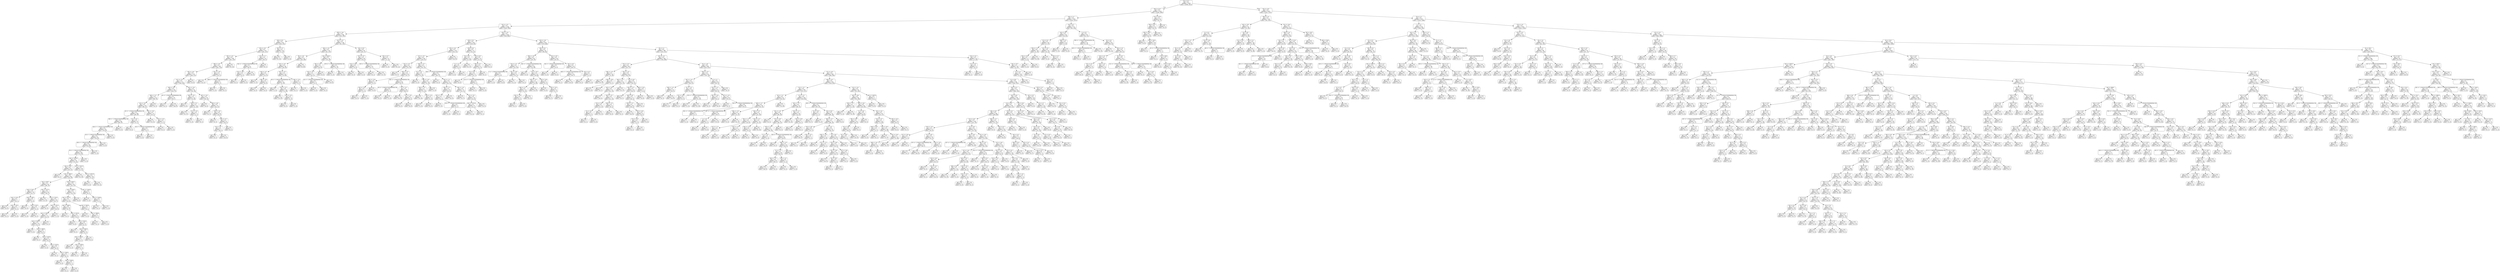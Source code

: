digraph Tree {
node [shape=box, style="rounded", color="black", fontname=helvetica] ;
edge [fontname=helvetica] ;
0 [label="96 <= 0.7\ngini = 0.5\nsamples = 3344\nvalue = [2596, 2613]"] ;
1 [label="264 <= 12.3\ngini = 0.5\nsamples = 1531\nvalue = [1299, 1082]"] ;
0 -> 1 [labeldistance=2.5, labelangle=45, headlabel="True"] ;
2 [label="356 <= 1.1\ngini = 0.5\nsamples = 1497\nvalue = [1252, 1075]"] ;
1 -> 2 ;
3 [label="323 <= -4.1\ngini = 0.5\nsamples = 1385\nvalue = [1187, 959]"] ;
2 -> 3 ;
4 [label="299 <= -4.6\ngini = 0.5\nsamples = 360\nvalue = [253, 295]"] ;
3 -> 4 ;
5 [label="164 <= 0.5\ngini = 0.5\nsamples = 222\nvalue = [192, 141]"] ;
4 -> 5 ;
6 [label="155 <= -4.5\ngini = 0.5\nsamples = 212\nvalue = [191, 127]"] ;
5 -> 6 ;
7 [label="367 <= -2.0\ngini = 0.5\nsamples = 190\nvalue = [161, 124]"] ;
6 -> 7 ;
8 [label="288 <= -4.6\ngini = 0.5\nsamples = 185\nvalue = [161, 114]"] ;
7 -> 8 ;
9 [label="303 <= -4.6\ngini = 0.5\nsamples = 176\nvalue = [148, 113]"] ;
8 -> 9 ;
10 [label="321 <= -5.2\ngini = 0.5\nsamples = 171\nvalue = [148, 105]"] ;
9 -> 10 ;
11 [label="304 <= -5.6\ngini = 0.5\nsamples = 136\nvalue = [126, 75]"] ;
10 -> 11 ;
12 [label="300 <= -5.7\ngini = 0.5\nsamples = 117\nvalue = [98, 74]"] ;
11 -> 12 ;
13 [label="124 <= -6.3\ngini = 0.5\nsamples = 115\nvalue = [98, 71]"] ;
12 -> 13 ;
14 [label="20 <= -1.7014117331926443e+38\ngini = 0.5\nsamples = 104\nvalue = [84, 69]"] ;
13 -> 14 ;
15 [label="108 <= -1.7014117331926443e+38\ngini = 0.5\nsamples = 96\nvalue = [82, 62]"] ;
14 -> 15 ;
16 [label="340 <= -1.7014117331926443e+38\ngini = 0.5\nsamples = 93\nvalue = [79, 62]"] ;
15 -> 16 ;
17 [label="18 <= -1.7014117331926443e+38\ngini = 0.5\nsamples = 91\nvalue = [76, 62]"] ;
16 -> 17 ;
18 [label="344 <= -1.7014117331926443e+38\ngini = 0.5\nsamples = 89\nvalue = [74, 62]"] ;
17 -> 18 ;
19 [label="39 <= -1.7014117331926443e+38\ngini = 0.5\nsamples = 88\nvalue = [73, 62]"] ;
18 -> 19 ;
20 [label="rain <= 1219.5\ngini = 0.5\nsamples = 87\nvalue = [72, 62]"] ;
19 -> 20 ;
21 [label="rain <= 13.0\ngini = 0.4\nsamples = 67\nvalue = [70, 31]"] ;
20 -> 21 ;
22 [label="gini = 0.0\nsamples = 1\nvalue = [0, 2]"] ;
21 -> 22 ;
23 [label="rain <= 380.0\ngini = 0.4\nsamples = 66\nvalue = [70, 29]"] ;
21 -> 23 ;
24 [label="rain <= 49.0\ngini = 0.3\nsamples = 40\nvalue = [48, 14]"] ;
23 -> 24 ;
25 [label="rain <= 34.5\ngini = 0.5\nsamples = 10\nvalue = [12, 7]"] ;
24 -> 25 ;
26 [label="rain <= 23.0\ngini = 0.2\nsamples = 7\nvalue = [10, 1]"] ;
25 -> 26 ;
27 [label="gini = 0.0\nsamples = 4\nvalue = [6, 0]"] ;
26 -> 27 ;
28 [label="rain <= 24.5\ngini = 0.3\nsamples = 3\nvalue = [4, 1]"] ;
26 -> 28 ;
29 [label="gini = 0.0\nsamples = 1\nvalue = [0, 1]"] ;
28 -> 29 ;
30 [label="gini = 0.0\nsamples = 2\nvalue = [4, 0]"] ;
28 -> 30 ;
31 [label="rain <= 38.5\ngini = 0.4\nsamples = 3\nvalue = [2, 6]"] ;
25 -> 31 ;
32 [label="gini = 0.0\nsamples = 1\nvalue = [0, 4]"] ;
31 -> 32 ;
33 [label="rain <= 42.5\ngini = 0.5\nsamples = 2\nvalue = [2, 2]"] ;
31 -> 33 ;
34 [label="gini = 0.0\nsamples = 1\nvalue = [2, 0]"] ;
33 -> 34 ;
35 [label="gini = 0.0\nsamples = 1\nvalue = [0, 2]"] ;
33 -> 35 ;
36 [label="rain <= 121.5\ngini = 0.3\nsamples = 30\nvalue = [36, 7]"] ;
24 -> 36 ;
37 [label="gini = 0.0\nsamples = 12\nvalue = [17, 0]"] ;
36 -> 37 ;
38 [label="rain <= 133.5\ngini = 0.4\nsamples = 18\nvalue = [19, 7]"] ;
36 -> 38 ;
39 [label="gini = 0.0\nsamples = 2\nvalue = [0, 3]"] ;
38 -> 39 ;
40 [label="rain <= 321.5\ngini = 0.3\nsamples = 16\nvalue = [19, 4]"] ;
38 -> 40 ;
41 [label="rain <= 318.5\ngini = 0.4\nsamples = 11\nvalue = [12, 4]"] ;
40 -> 41 ;
42 [label="rain <= 162.0\ngini = 0.3\nsamples = 10\nvalue = [12, 3]"] ;
41 -> 42 ;
43 [label="gini = 0.0\nsamples = 1\nvalue = [3, 0]"] ;
42 -> 43 ;
44 [label="rain <= 189.0\ngini = 0.4\nsamples = 9\nvalue = [9, 3]"] ;
42 -> 44 ;
45 [label="gini = 0.0\nsamples = 1\nvalue = [0, 1]"] ;
44 -> 45 ;
46 [label="rain <= 222.0\ngini = 0.3\nsamples = 8\nvalue = [9, 2]"] ;
44 -> 46 ;
47 [label="gini = 0.0\nsamples = 3\nvalue = [3, 0]"] ;
46 -> 47 ;
48 [label="rain <= 232.0\ngini = 0.4\nsamples = 5\nvalue = [6, 2]"] ;
46 -> 48 ;
49 [label="gini = 0.0\nsamples = 1\nvalue = [0, 1]"] ;
48 -> 49 ;
50 [label="rain <= 240.0\ngini = 0.2\nsamples = 4\nvalue = [6, 1]"] ;
48 -> 50 ;
51 [label="gini = 0.0\nsamples = 1\nvalue = [4, 0]"] ;
50 -> 51 ;
52 [label="rain <= 269.0\ngini = 0.4\nsamples = 3\nvalue = [2, 1]"] ;
50 -> 52 ;
53 [label="gini = 0.0\nsamples = 1\nvalue = [0, 1]"] ;
52 -> 53 ;
54 [label="gini = 0.0\nsamples = 2\nvalue = [2, 0]"] ;
52 -> 54 ;
55 [label="gini = 0.0\nsamples = 1\nvalue = [0, 1]"] ;
41 -> 55 ;
56 [label="gini = 0.0\nsamples = 5\nvalue = [7, 0]"] ;
40 -> 56 ;
57 [label="rain <= 834.5\ngini = 0.5\nsamples = 26\nvalue = [22, 15]"] ;
23 -> 57 ;
58 [label="rain <= 678.0\ngini = 0.5\nsamples = 21\nvalue = [14, 14]"] ;
57 -> 58 ;
59 [label="rain <= 517.5\ngini = 0.5\nsamples = 17\nvalue = [14, 8]"] ;
58 -> 59 ;
60 [label="rain <= 390.5\ngini = 0.5\nsamples = 10\nvalue = [6, 7]"] ;
59 -> 60 ;
61 [label="gini = 0.0\nsamples = 1\nvalue = [0, 2]"] ;
60 -> 61 ;
62 [label="rain <= 413.0\ngini = 0.5\nsamples = 9\nvalue = [6, 5]"] ;
60 -> 62 ;
63 [label="gini = 0.0\nsamples = 3\nvalue = [4, 0]"] ;
62 -> 63 ;
64 [label="rain <= 416.5\ngini = 0.4\nsamples = 6\nvalue = [2, 5]"] ;
62 -> 64 ;
65 [label="gini = 0.0\nsamples = 1\nvalue = [0, 2]"] ;
64 -> 65 ;
66 [label="rain <= 502.0\ngini = 0.5\nsamples = 5\nvalue = [2, 3]"] ;
64 -> 66 ;
67 [label="rain <= 436.5\ngini = 0.4\nsamples = 3\nvalue = [2, 1]"] ;
66 -> 67 ;
68 [label="gini = 0.0\nsamples = 1\nvalue = [1, 0]"] ;
67 -> 68 ;
69 [label="rain <= 478.0\ngini = 0.5\nsamples = 2\nvalue = [1, 1]"] ;
67 -> 69 ;
70 [label="gini = 0.0\nsamples = 1\nvalue = [0, 1]"] ;
69 -> 70 ;
71 [label="gini = 0.0\nsamples = 1\nvalue = [1, 0]"] ;
69 -> 71 ;
72 [label="gini = 0.0\nsamples = 2\nvalue = [0, 2]"] ;
66 -> 72 ;
73 [label="rain <= 565.0\ngini = 0.2\nsamples = 7\nvalue = [8, 1]"] ;
59 -> 73 ;
74 [label="gini = 0.0\nsamples = 3\nvalue = [5, 0]"] ;
73 -> 74 ;
75 [label="rain <= 589.0\ngini = 0.4\nsamples = 4\nvalue = [3, 1]"] ;
73 -> 75 ;
76 [label="gini = 0.0\nsamples = 1\nvalue = [0, 1]"] ;
75 -> 76 ;
77 [label="gini = 0.0\nsamples = 3\nvalue = [3, 0]"] ;
75 -> 77 ;
78 [label="gini = 0.0\nsamples = 4\nvalue = [0, 6]"] ;
58 -> 78 ;
79 [label="rain <= 1146.5\ngini = 0.2\nsamples = 5\nvalue = [8, 1]"] ;
57 -> 79 ;
80 [label="gini = 0.0\nsamples = 3\nvalue = [7, 0]"] ;
79 -> 80 ;
81 [label="rain <= 1194.0\ngini = 0.5\nsamples = 2\nvalue = [1, 1]"] ;
79 -> 81 ;
82 [label="gini = 0.0\nsamples = 1\nvalue = [0, 1]"] ;
81 -> 82 ;
83 [label="gini = 0.0\nsamples = 1\nvalue = [1, 0]"] ;
81 -> 83 ;
84 [label="rain <= 2162.0\ngini = 0.1\nsamples = 20\nvalue = [2, 31]"] ;
20 -> 84 ;
85 [label="gini = 0.0\nsamples = 10\nvalue = [0, 19]"] ;
84 -> 85 ;
86 [label="rain <= 2472.0\ngini = 0.2\nsamples = 10\nvalue = [2, 12]"] ;
84 -> 86 ;
87 [label="gini = 0.0\nsamples = 2\nvalue = [2, 0]"] ;
86 -> 87 ;
88 [label="gini = 0.0\nsamples = 8\nvalue = [0, 12]"] ;
86 -> 88 ;
89 [label="gini = 0.0\nsamples = 1\nvalue = [1, 0]"] ;
19 -> 89 ;
90 [label="gini = 0.0\nsamples = 1\nvalue = [1, 0]"] ;
18 -> 90 ;
91 [label="gini = 0.0\nsamples = 2\nvalue = [2, 0]"] ;
17 -> 91 ;
92 [label="gini = 0.0\nsamples = 2\nvalue = [3, 0]"] ;
16 -> 92 ;
93 [label="gini = 0.0\nsamples = 3\nvalue = [3, 0]"] ;
15 -> 93 ;
94 [label="81 <= -0.1\ngini = 0.3\nsamples = 8\nvalue = [2, 7]"] ;
14 -> 94 ;
95 [label="gini = 0.0\nsamples = 5\nvalue = [0, 6]"] ;
94 -> 95 ;
96 [label="48 <= -1.7014117331926443e+38\ngini = 0.4\nsamples = 3\nvalue = [2, 1]"] ;
94 -> 96 ;
97 [label="gini = 0.0\nsamples = 2\nvalue = [2, 0]"] ;
96 -> 97 ;
98 [label="gini = 0.0\nsamples = 1\nvalue = [0, 1]"] ;
96 -> 98 ;
99 [label="261 <= -5.8\ngini = 0.2\nsamples = 11\nvalue = [14, 2]"] ;
13 -> 99 ;
100 [label="gini = 0.0\nsamples = 8\nvalue = [13, 0]"] ;
99 -> 100 ;
101 [label="223 <= -5.5\ngini = 0.4\nsamples = 3\nvalue = [1, 2]"] ;
99 -> 101 ;
102 [label="gini = 0.0\nsamples = 2\nvalue = [0, 2]"] ;
101 -> 102 ;
103 [label="gini = 0.0\nsamples = 1\nvalue = [1, 0]"] ;
101 -> 103 ;
104 [label="gini = 0.0\nsamples = 2\nvalue = [0, 3]"] ;
12 -> 104 ;
105 [label="83 <= -1.7014117331926443e+38\ngini = 0.1\nsamples = 19\nvalue = [28, 1]"] ;
11 -> 105 ;
106 [label="gini = 0.0\nsamples = 1\nvalue = [0, 1]"] ;
105 -> 106 ;
107 [label="gini = 0.0\nsamples = 18\nvalue = [28, 0]"] ;
105 -> 107 ;
108 [label="291 <= -5.0\ngini = 0.5\nsamples = 35\nvalue = [22, 30]"] ;
10 -> 108 ;
109 [label="205 <= -5.5\ngini = 0.3\nsamples = 15\nvalue = [4, 18]"] ;
108 -> 109 ;
110 [label="gini = 0.0\nsamples = 2\nvalue = [3, 0]"] ;
109 -> 110 ;
111 [label="138 <= -5.1\ngini = 0.1\nsamples = 13\nvalue = [1, 18]"] ;
109 -> 111 ;
112 [label="gini = 0.0\nsamples = 11\nvalue = [0, 17]"] ;
111 -> 112 ;
113 [label="211 <= -5.2\ngini = 0.5\nsamples = 2\nvalue = [1, 1]"] ;
111 -> 113 ;
114 [label="gini = 0.0\nsamples = 1\nvalue = [1, 0]"] ;
113 -> 114 ;
115 [label="gini = 0.0\nsamples = 1\nvalue = [0, 1]"] ;
113 -> 115 ;
116 [label="287 <= -5.0\ngini = 0.5\nsamples = 20\nvalue = [18, 12]"] ;
108 -> 116 ;
117 [label="gini = 0.0\nsamples = 5\nvalue = [8, 0]"] ;
116 -> 117 ;
118 [label="268 <= -4.8\ngini = 0.5\nsamples = 15\nvalue = [10, 12]"] ;
116 -> 118 ;
119 [label="gini = 0.0\nsamples = 5\nvalue = [0, 7]"] ;
118 -> 119 ;
120 [label="149 <= -5.0\ngini = 0.4\nsamples = 10\nvalue = [10, 5]"] ;
118 -> 120 ;
121 [label="gini = 0.0\nsamples = 2\nvalue = [0, 3]"] ;
120 -> 121 ;
122 [label="201 <= -4.7\ngini = 0.3\nsamples = 8\nvalue = [10, 2]"] ;
120 -> 122 ;
123 [label="56 <= -5.1\ngini = 0.2\nsamples = 7\nvalue = [10, 1]"] ;
122 -> 123 ;
124 [label="gini = 0.0\nsamples = 1\nvalue = [0, 1]"] ;
123 -> 124 ;
125 [label="gini = 0.0\nsamples = 6\nvalue = [10, 0]"] ;
123 -> 125 ;
126 [label="gini = 0.0\nsamples = 1\nvalue = [0, 1]"] ;
122 -> 126 ;
127 [label="gini = 0.0\nsamples = 5\nvalue = [0, 8]"] ;
9 -> 127 ;
128 [label="241 <= -3.8\ngini = 0.1\nsamples = 9\nvalue = [13, 1]"] ;
8 -> 128 ;
129 [label="gini = 0.0\nsamples = 7\nvalue = [12, 0]"] ;
128 -> 129 ;
130 [label="388 <= -1.7014117331926443e+38\ngini = 0.5\nsamples = 2\nvalue = [1, 1]"] ;
128 -> 130 ;
131 [label="gini = 0.0\nsamples = 1\nvalue = [1, 0]"] ;
130 -> 131 ;
132 [label="gini = 0.0\nsamples = 1\nvalue = [0, 1]"] ;
130 -> 132 ;
133 [label="gini = 0.0\nsamples = 5\nvalue = [0, 10]"] ;
7 -> 133 ;
134 [label="252 <= 1.3\ngini = 0.2\nsamples = 22\nvalue = [30, 3]"] ;
6 -> 134 ;
135 [label="316 <= -1.7014117331926443e+38\ngini = 0.1\nsamples = 21\nvalue = [30, 2]"] ;
134 -> 135 ;
136 [label="176 <= -3.6\ngini = 0.4\nsamples = 5\nvalue = [5, 2]"] ;
135 -> 136 ;
137 [label="gini = 0.0\nsamples = 1\nvalue = [0, 2]"] ;
136 -> 137 ;
138 [label="gini = 0.0\nsamples = 4\nvalue = [5, 0]"] ;
136 -> 138 ;
139 [label="gini = 0.0\nsamples = 16\nvalue = [25, 0]"] ;
135 -> 139 ;
140 [label="gini = 0.0\nsamples = 1\nvalue = [0, 1]"] ;
134 -> 140 ;
141 [label="201 <= 1.3\ngini = 0.1\nsamples = 10\nvalue = [1, 14]"] ;
5 -> 141 ;
142 [label="gini = 0.0\nsamples = 9\nvalue = [0, 14]"] ;
141 -> 142 ;
143 [label="gini = 0.0\nsamples = 1\nvalue = [1, 0]"] ;
141 -> 143 ;
144 [label="223 <= -0.7\ngini = 0.4\nsamples = 138\nvalue = [61, 154]"] ;
4 -> 144 ;
145 [label="364 <= -4.2\ngini = 0.4\nsamples = 112\nvalue = [41, 137]"] ;
144 -> 145 ;
146 [label="90 <= -3.6\ngini = 0.2\nsamples = 79\nvalue = [18, 108]"] ;
145 -> 146 ;
147 [label="247 <= -4.5\ngini = 0.4\nsamples = 38\nvalue = [18, 44]"] ;
146 -> 147 ;
148 [label="330 <= -4.7\ngini = 0.4\nsamples = 13\nvalue = [13, 4]"] ;
147 -> 148 ;
149 [label="gini = 0.0\nsamples = 5\nvalue = [7, 0]"] ;
148 -> 149 ;
150 [label="188 <= -4.6\ngini = 0.5\nsamples = 8\nvalue = [6, 4]"] ;
148 -> 150 ;
151 [label="gini = 0.0\nsamples = 3\nvalue = [0, 4]"] ;
150 -> 151 ;
152 [label="gini = 0.0\nsamples = 5\nvalue = [6, 0]"] ;
150 -> 152 ;
153 [label="207 <= -4.2\ngini = 0.2\nsamples = 25\nvalue = [5, 40]"] ;
147 -> 153 ;
154 [label="84 <= -1.7014117331926443e+38\ngini = 0.1\nsamples = 21\nvalue = [2, 39]"] ;
153 -> 154 ;
155 [label="gini = 0.0\nsamples = 1\nvalue = [1, 0]"] ;
154 -> 155 ;
156 [label="314 <= -4.3\ngini = 0.0\nsamples = 20\nvalue = [1, 39]"] ;
154 -> 156 ;
157 [label="gini = 0.0\nsamples = 16\nvalue = [0, 35]"] ;
156 -> 157 ;
158 [label="347 <= -4.3\ngini = 0.3\nsamples = 4\nvalue = [1, 4]"] ;
156 -> 158 ;
159 [label="gini = 0.0\nsamples = 3\nvalue = [0, 4]"] ;
158 -> 159 ;
160 [label="gini = 0.0\nsamples = 1\nvalue = [1, 0]"] ;
158 -> 160 ;
161 [label="390 <= -5.0\ngini = 0.4\nsamples = 4\nvalue = [3, 1]"] ;
153 -> 161 ;
162 [label="gini = 0.0\nsamples = 1\nvalue = [0, 1]"] ;
161 -> 162 ;
163 [label="gini = 0.0\nsamples = 3\nvalue = [3, 0]"] ;
161 -> 163 ;
164 [label="gini = 0.0\nsamples = 41\nvalue = [0, 64]"] ;
146 -> 164 ;
165 [label="rain <= 616.0\ngini = 0.5\nsamples = 33\nvalue = [23, 29]"] ;
145 -> 165 ;
166 [label="365 <= -0.7\ngini = 0.4\nsamples = 21\nvalue = [22, 8]"] ;
165 -> 166 ;
167 [label="143 <= -4.1\ngini = 0.2\nsamples = 17\nvalue = [22, 2]"] ;
166 -> 167 ;
168 [label="20 <= -1.7014117331926443e+38\ngini = 0.5\nsamples = 4\nvalue = [3, 2]"] ;
167 -> 168 ;
169 [label="gini = 0.0\nsamples = 2\nvalue = [3, 0]"] ;
168 -> 169 ;
170 [label="gini = 0.0\nsamples = 2\nvalue = [0, 2]"] ;
168 -> 170 ;
171 [label="gini = 0.0\nsamples = 13\nvalue = [19, 0]"] ;
167 -> 171 ;
172 [label="gini = 0.0\nsamples = 4\nvalue = [0, 6]"] ;
166 -> 172 ;
173 [label="279 <= -1.7014117331926443e+38\ngini = 0.1\nsamples = 12\nvalue = [1, 21]"] ;
165 -> 173 ;
174 [label="gini = 0.0\nsamples = 1\nvalue = [1, 0]"] ;
173 -> 174 ;
175 [label="gini = 0.0\nsamples = 11\nvalue = [0, 21]"] ;
173 -> 175 ;
176 [label="191 <= 0.5\ngini = 0.5\nsamples = 26\nvalue = [20, 17]"] ;
144 -> 176 ;
177 [label="337 <= -0.7\ngini = 0.3\nsamples = 18\nvalue = [19, 5]"] ;
176 -> 177 ;
178 [label="110 <= -0.0\ngini = 0.4\nsamples = 5\nvalue = [2, 4]"] ;
177 -> 178 ;
179 [label="gini = 0.0\nsamples = 3\nvalue = [0, 4]"] ;
178 -> 179 ;
180 [label="gini = 0.0\nsamples = 2\nvalue = [2, 0]"] ;
178 -> 180 ;
181 [label="159 <= -1.7014117331926443e+38\ngini = 0.1\nsamples = 13\nvalue = [17, 1]"] ;
177 -> 181 ;
182 [label="gini = 0.0\nsamples = 1\nvalue = [0, 1]"] ;
181 -> 182 ;
183 [label="gini = 0.0\nsamples = 12\nvalue = [17, 0]"] ;
181 -> 183 ;
184 [label="193 <= 0.7\ngini = 0.1\nsamples = 8\nvalue = [1, 12]"] ;
176 -> 184 ;
185 [label="gini = 0.0\nsamples = 1\nvalue = [1, 0]"] ;
184 -> 185 ;
186 [label="gini = 0.0\nsamples = 7\nvalue = [0, 12]"] ;
184 -> 186 ;
187 [label="236 <= -3.4\ngini = 0.5\nsamples = 1025\nvalue = [934, 664]"] ;
3 -> 187 ;
188 [label="138 <= 0.2\ngini = 0.4\nsamples = 146\nvalue = [155, 64]"] ;
187 -> 188 ;
189 [label="376 <= -0.2\ngini = 0.3\nsamples = 119\nvalue = [141, 41]"] ;
188 -> 189 ;
190 [label="127 <= -3.5\ngini = 0.4\nsamples = 103\nvalue = [116, 41]"] ;
189 -> 190 ;
191 [label="322 <= -4.2\ngini = 0.2\nsamples = 56\nvalue = [75, 10]"] ;
190 -> 191 ;
192 [label="gini = 0.0\nsamples = 2\nvalue = [0, 3]"] ;
191 -> 192 ;
193 [label="284 <= -4.1\ngini = 0.2\nsamples = 54\nvalue = [75, 7]"] ;
191 -> 193 ;
194 [label="391 <= -3.9\ngini = 0.5\nsamples = 5\nvalue = [5, 3]"] ;
193 -> 194 ;
195 [label="143 <= -3.9\ngini = 0.4\nsamples = 3\nvalue = [1, 3]"] ;
194 -> 195 ;
196 [label="gini = 0.0\nsamples = 2\nvalue = [0, 3]"] ;
195 -> 196 ;
197 [label="gini = 0.0\nsamples = 1\nvalue = [1, 0]"] ;
195 -> 197 ;
198 [label="gini = 0.0\nsamples = 2\nvalue = [4, 0]"] ;
194 -> 198 ;
199 [label="305 <= -1.7014117331926443e+38\ngini = 0.1\nsamples = 49\nvalue = [70, 4]"] ;
193 -> 199 ;
200 [label="39 <= -1.7014117331926443e+38\ngini = 0.4\nsamples = 3\nvalue = [1, 2]"] ;
199 -> 200 ;
201 [label="gini = 0.0\nsamples = 2\nvalue = [0, 2]"] ;
200 -> 201 ;
202 [label="gini = 0.0\nsamples = 1\nvalue = [1, 0]"] ;
200 -> 202 ;
203 [label="37 <= -3.3\ngini = 0.1\nsamples = 46\nvalue = [69, 2]"] ;
199 -> 203 ;
204 [label="gini = 0.0\nsamples = 38\nvalue = [61, 0]"] ;
203 -> 204 ;
205 [label="117 <= -3.5\ngini = 0.3\nsamples = 8\nvalue = [8, 2]"] ;
203 -> 205 ;
206 [label="gini = 0.0\nsamples = 2\nvalue = [0, 2]"] ;
205 -> 206 ;
207 [label="gini = 0.0\nsamples = 6\nvalue = [8, 0]"] ;
205 -> 207 ;
208 [label="108 <= -3.3\ngini = 0.5\nsamples = 47\nvalue = [41, 31]"] ;
190 -> 208 ;
209 [label="52 <= -4.1\ngini = 0.4\nsamples = 13\nvalue = [5, 14]"] ;
208 -> 209 ;
210 [label="gini = 0.0\nsamples = 3\nvalue = [3, 0]"] ;
209 -> 210 ;
211 [label="380 <= -1.8\ngini = 0.2\nsamples = 10\nvalue = [2, 14]"] ;
209 -> 211 ;
212 [label="196 <= -3.7\ngini = 0.1\nsamples = 9\nvalue = [1, 14]"] ;
211 -> 212 ;
213 [label="gini = 0.0\nsamples = 5\nvalue = [0, 10]"] ;
212 -> 213 ;
214 [label="128 <= -3.5\ngini = 0.3\nsamples = 4\nvalue = [1, 4]"] ;
212 -> 214 ;
215 [label="gini = 0.0\nsamples = 1\nvalue = [1, 0]"] ;
214 -> 215 ;
216 [label="gini = 0.0\nsamples = 3\nvalue = [0, 4]"] ;
214 -> 216 ;
217 [label="gini = 0.0\nsamples = 1\nvalue = [1, 0]"] ;
211 -> 217 ;
218 [label="206 <= -1.7014117331926443e+38\ngini = 0.4\nsamples = 34\nvalue = [36, 17]"] ;
208 -> 218 ;
219 [label="gini = 0.0\nsamples = 3\nvalue = [0, 4]"] ;
218 -> 219 ;
220 [label="363 <= -1.1\ngini = 0.4\nsamples = 31\nvalue = [36, 13]"] ;
218 -> 220 ;
221 [label="166 <= -1.7\ngini = 0.1\nsamples = 16\nvalue = [24, 2]"] ;
220 -> 221 ;
222 [label="297 <= -3.1\ngini = 0.3\nsamples = 7\nvalue = [8, 2]"] ;
221 -> 222 ;
223 [label="gini = 0.0\nsamples = 4\nvalue = [7, 0]"] ;
222 -> 223 ;
224 [label="216 <= -1.7014117331926443e+38\ngini = 0.4\nsamples = 3\nvalue = [1, 2]"] ;
222 -> 224 ;
225 [label="gini = 0.0\nsamples = 1\nvalue = [1, 0]"] ;
224 -> 225 ;
226 [label="gini = 0.0\nsamples = 2\nvalue = [0, 2]"] ;
224 -> 226 ;
227 [label="gini = 0.0\nsamples = 9\nvalue = [16, 0]"] ;
221 -> 227 ;
228 [label="285 <= -1.0\ngini = 0.5\nsamples = 15\nvalue = [12, 11]"] ;
220 -> 228 ;
229 [label="gini = 0.0\nsamples = 5\nvalue = [0, 7]"] ;
228 -> 229 ;
230 [label="372 <= -0.1\ngini = 0.4\nsamples = 10\nvalue = [12, 4]"] ;
228 -> 230 ;
231 [label="rain <= 1712.0\ngini = 0.1\nsamples = 8\nvalue = [12, 1]"] ;
230 -> 231 ;
232 [label="gini = 0.0\nsamples = 7\nvalue = [12, 0]"] ;
231 -> 232 ;
233 [label="gini = 0.0\nsamples = 1\nvalue = [0, 1]"] ;
231 -> 233 ;
234 [label="gini = 0.0\nsamples = 2\nvalue = [0, 3]"] ;
230 -> 234 ;
235 [label="gini = 0.0\nsamples = 16\nvalue = [25, 0]"] ;
189 -> 235 ;
236 [label="239 <= 0.4\ngini = 0.5\nsamples = 27\nvalue = [14, 23]"] ;
188 -> 236 ;
237 [label="78 <= 0.2\ngini = 0.2\nsamples = 15\nvalue = [3, 18]"] ;
236 -> 237 ;
238 [label="7 <= -1.3\ngini = 0.4\nsamples = 3\nvalue = [3, 1]"] ;
237 -> 238 ;
239 [label="gini = 0.0\nsamples = 2\nvalue = [3, 0]"] ;
238 -> 239 ;
240 [label="gini = 0.0\nsamples = 1\nvalue = [0, 1]"] ;
238 -> 240 ;
241 [label="gini = 0.0\nsamples = 12\nvalue = [0, 17]"] ;
237 -> 241 ;
242 [label="170 <= 0.5\ngini = 0.4\nsamples = 12\nvalue = [11, 5]"] ;
236 -> 242 ;
243 [label="399 <= 2.5\ngini = 0.3\nsamples = 9\nvalue = [11, 2]"] ;
242 -> 243 ;
244 [label="97 <= 0.5\ngini = 0.2\nsamples = 8\nvalue = [11, 1]"] ;
243 -> 244 ;
245 [label="gini = 0.0\nsamples = 5\nvalue = [9, 0]"] ;
244 -> 245 ;
246 [label="113 <= -1.7014117331926443e+38\ngini = 0.4\nsamples = 3\nvalue = [2, 1]"] ;
244 -> 246 ;
247 [label="gini = 0.0\nsamples = 1\nvalue = [0, 1]"] ;
246 -> 247 ;
248 [label="gini = 0.0\nsamples = 2\nvalue = [2, 0]"] ;
246 -> 248 ;
249 [label="gini = 0.0\nsamples = 1\nvalue = [0, 1]"] ;
243 -> 249 ;
250 [label="gini = 0.0\nsamples = 3\nvalue = [0, 3]"] ;
242 -> 250 ;
251 [label="129 <= -2.8\ngini = 0.5\nsamples = 879\nvalue = [779, 600]"] ;
187 -> 251 ;
252 [label="345 <= 0.1\ngini = 0.5\nsamples = 91\nvalue = [46, 85]"] ;
251 -> 252 ;
253 [label="290 <= -3.0\ngini = 0.4\nsamples = 65\nvalue = [24, 76]"] ;
252 -> 253 ;
254 [label="314 <= -3.1\ngini = 0.5\nsamples = 15\nvalue = [12, 10]"] ;
253 -> 254 ;
255 [label="3 <= -1.7014117331926443e+38\ngini = 0.2\nsamples = 7\nvalue = [1, 8]"] ;
254 -> 255 ;
256 [label="gini = 0.0\nsamples = 1\nvalue = [1, 0]"] ;
255 -> 256 ;
257 [label="gini = 0.0\nsamples = 6\nvalue = [0, 8]"] ;
255 -> 257 ;
258 [label="361 <= -0.8\ngini = 0.3\nsamples = 8\nvalue = [11, 2]"] ;
254 -> 258 ;
259 [label="gini = 0.0\nsamples = 7\nvalue = [11, 0]"] ;
258 -> 259 ;
260 [label="gini = 0.0\nsamples = 1\nvalue = [0, 2]"] ;
258 -> 260 ;
261 [label="305 <= -1.7014117331926443e+38\ngini = 0.3\nsamples = 50\nvalue = [12, 66]"] ;
253 -> 261 ;
262 [label="gini = 0.0\nsamples = 3\nvalue = [4, 0]"] ;
261 -> 262 ;
263 [label="115 <= -0.6\ngini = 0.2\nsamples = 47\nvalue = [8, 66]"] ;
261 -> 263 ;
264 [label="169 <= -3.3\ngini = 0.1\nsamples = 38\nvalue = [3, 59]"] ;
263 -> 264 ;
265 [label="399 <= -2.7\ngini = 0.3\nsamples = 13\nvalue = [3, 12]"] ;
264 -> 265 ;
266 [label="342 <= -3.0\ngini = 0.4\nsamples = 4\nvalue = [3, 1]"] ;
265 -> 266 ;
267 [label="gini = 0.0\nsamples = 1\nvalue = [0, 1]"] ;
266 -> 267 ;
268 [label="gini = 0.0\nsamples = 3\nvalue = [3, 0]"] ;
266 -> 268 ;
269 [label="gini = 0.0\nsamples = 9\nvalue = [0, 11]"] ;
265 -> 269 ;
270 [label="gini = 0.0\nsamples = 25\nvalue = [0, 47]"] ;
264 -> 270 ;
271 [label="230 <= -0.8\ngini = 0.5\nsamples = 9\nvalue = [5, 7]"] ;
263 -> 271 ;
272 [label="gini = 0.0\nsamples = 3\nvalue = [4, 0]"] ;
271 -> 272 ;
273 [label="278 <= -0.3\ngini = 0.2\nsamples = 6\nvalue = [1, 7]"] ;
271 -> 273 ;
274 [label="gini = 0.0\nsamples = 5\nvalue = [0, 7]"] ;
273 -> 274 ;
275 [label="gini = 0.0\nsamples = 1\nvalue = [1, 0]"] ;
273 -> 275 ;
276 [label="332 <= -0.5\ngini = 0.4\nsamples = 26\nvalue = [22, 9]"] ;
252 -> 276 ;
277 [label="58 <= -1.7014117331926443e+38\ngini = 0.4\nsamples = 7\nvalue = [2, 6]"] ;
276 -> 277 ;
278 [label="gini = 0.0\nsamples = 2\nvalue = [2, 0]"] ;
277 -> 278 ;
279 [label="gini = 0.0\nsamples = 5\nvalue = [0, 6]"] ;
277 -> 279 ;
280 [label="167 <= 0.5\ngini = 0.2\nsamples = 19\nvalue = [20, 3]"] ;
276 -> 280 ;
281 [label="385 <= -1.7014117331926443e+38\ngini = 0.1\nsamples = 16\nvalue = [19, 1]"] ;
280 -> 281 ;
282 [label="gini = 0.0\nsamples = 1\nvalue = [0, 1]"] ;
281 -> 282 ;
283 [label="gini = 0.0\nsamples = 15\nvalue = [19, 0]"] ;
281 -> 283 ;
284 [label="143 <= 0.7\ngini = 0.4\nsamples = 3\nvalue = [1, 2]"] ;
280 -> 284 ;
285 [label="gini = 0.0\nsamples = 2\nvalue = [0, 2]"] ;
284 -> 285 ;
286 [label="gini = 0.0\nsamples = 1\nvalue = [1, 0]"] ;
284 -> 286 ;
287 [label="39 <= 1.1\ngini = 0.5\nsamples = 788\nvalue = [733, 515]"] ;
251 -> 287 ;
288 [label="367 <= -2.2\ngini = 0.5\nsamples = 765\nvalue = [726, 489]"] ;
287 -> 288 ;
289 [label="373 <= -5.3\ngini = 0.5\nsamples = 84\nvalue = [53, 77]"] ;
288 -> 289 ;
290 [label="366 <= -2.4\ngini = 0.1\nsamples = 23\nvalue = [3, 34]"] ;
289 -> 290 ;
291 [label="gini = 0.0\nsamples = 20\nvalue = [0, 33]"] ;
290 -> 291 ;
292 [label="299 <= -0.8\ngini = 0.4\nsamples = 3\nvalue = [3, 1]"] ;
290 -> 292 ;
293 [label="gini = 0.0\nsamples = 2\nvalue = [3, 0]"] ;
292 -> 293 ;
294 [label="gini = 0.0\nsamples = 1\nvalue = [0, 1]"] ;
292 -> 294 ;
295 [label="203 <= -2.0\ngini = 0.5\nsamples = 61\nvalue = [50, 43]"] ;
289 -> 295 ;
296 [label="360 <= -2.3\ngini = 0.5\nsamples = 36\nvalue = [21, 31]"] ;
295 -> 296 ;
297 [label="144 <= -2.8\ngini = 0.5\nsamples = 24\nvalue = [21, 14]"] ;
296 -> 297 ;
298 [label="gini = 0.0\nsamples = 7\nvalue = [10, 0]"] ;
297 -> 298 ;
299 [label="354 <= -2.5\ngini = 0.5\nsamples = 17\nvalue = [11, 14]"] ;
297 -> 299 ;
300 [label="315 <= -2.8\ngini = 0.3\nsamples = 11\nvalue = [3, 13]"] ;
299 -> 300 ;
301 [label="23 <= -2.6\ngini = 0.4\nsamples = 3\nvalue = [3, 1]"] ;
300 -> 301 ;
302 [label="gini = 0.0\nsamples = 1\nvalue = [0, 1]"] ;
301 -> 302 ;
303 [label="gini = 0.0\nsamples = 2\nvalue = [3, 0]"] ;
301 -> 303 ;
304 [label="gini = 0.0\nsamples = 8\nvalue = [0, 12]"] ;
300 -> 304 ;
305 [label="369 <= -1.5\ngini = 0.2\nsamples = 6\nvalue = [8, 1]"] ;
299 -> 305 ;
306 [label="gini = 0.0\nsamples = 5\nvalue = [8, 0]"] ;
305 -> 306 ;
307 [label="gini = 0.0\nsamples = 1\nvalue = [0, 1]"] ;
305 -> 307 ;
308 [label="gini = 0.0\nsamples = 12\nvalue = [0, 17]"] ;
296 -> 308 ;
309 [label="212 <= 0.6\ngini = 0.4\nsamples = 25\nvalue = [29, 12]"] ;
295 -> 309 ;
310 [label="354 <= -2.1\ngini = 0.2\nsamples = 18\nvalue = [26, 4]"] ;
309 -> 310 ;
311 [label="gini = 0.0\nsamples = 1\nvalue = [0, 1]"] ;
310 -> 311 ;
312 [label="349 <= 0.6\ngini = 0.2\nsamples = 17\nvalue = [26, 3]"] ;
310 -> 312 ;
313 [label="259 <= -1.5\ngini = 0.1\nsamples = 16\nvalue = [26, 2]"] ;
312 -> 313 ;
314 [label="gini = 0.0\nsamples = 10\nvalue = [20, 0]"] ;
313 -> 314 ;
315 [label="293 <= -0.0\ngini = 0.4\nsamples = 6\nvalue = [6, 2]"] ;
313 -> 315 ;
316 [label="373 <= -0.2\ngini = 0.4\nsamples = 3\nvalue = [1, 2]"] ;
315 -> 316 ;
317 [label="gini = 0.0\nsamples = 2\nvalue = [0, 2]"] ;
316 -> 317 ;
318 [label="gini = 0.0\nsamples = 1\nvalue = [1, 0]"] ;
316 -> 318 ;
319 [label="gini = 0.0\nsamples = 3\nvalue = [5, 0]"] ;
315 -> 319 ;
320 [label="gini = 0.0\nsamples = 1\nvalue = [0, 1]"] ;
312 -> 320 ;
321 [label="368 <= -0.4\ngini = 0.4\nsamples = 7\nvalue = [3, 8]"] ;
309 -> 321 ;
322 [label="gini = 0.0\nsamples = 5\nvalue = [0, 8]"] ;
321 -> 322 ;
323 [label="gini = 0.0\nsamples = 2\nvalue = [3, 0]"] ;
321 -> 323 ;
324 [label="34 <= -1.8\ngini = 0.5\nsamples = 681\nvalue = [673, 412]"] ;
288 -> 324 ;
325 [label="358 <= -1.9\ngini = 0.3\nsamples = 94\nvalue = [127, 30]"] ;
324 -> 325 ;
326 [label="347 <= -1.9\ngini = 0.5\nsamples = 40\nvalue = [40, 21]"] ;
325 -> 326 ;
327 [label="364 <= -2.3\ngini = 0.1\nsamples = 22\nvalue = [34, 3]"] ;
326 -> 327 ;
328 [label="gini = 0.0\nsamples = 2\nvalue = [0, 3]"] ;
327 -> 328 ;
329 [label="gini = 0.0\nsamples = 20\nvalue = [34, 0]"] ;
327 -> 329 ;
330 [label="52 <= -2.2\ngini = 0.4\nsamples = 18\nvalue = [6, 18]"] ;
326 -> 330 ;
331 [label="121 <= -0.0\ngini = 0.4\nsamples = 6\nvalue = [5, 2]"] ;
330 -> 331 ;
332 [label="gini = 0.0\nsamples = 5\nvalue = [5, 0]"] ;
331 -> 332 ;
333 [label="gini = 0.0\nsamples = 1\nvalue = [0, 2]"] ;
331 -> 333 ;
334 [label="279 <= -1.7014117331926443e+38\ngini = 0.1\nsamples = 12\nvalue = [1, 16]"] ;
330 -> 334 ;
335 [label="gini = 0.0\nsamples = 1\nvalue = [1, 0]"] ;
334 -> 335 ;
336 [label="gini = 0.0\nsamples = 11\nvalue = [0, 16]"] ;
334 -> 336 ;
337 [label="9 <= 1.1\ngini = 0.2\nsamples = 54\nvalue = [87, 9]"] ;
325 -> 337 ;
338 [label="153 <= -2.1\ngini = 0.1\nsamples = 52\nvalue = [87, 6]"] ;
337 -> 338 ;
339 [label="301 <= -2.0\ngini = 0.4\nsamples = 7\nvalue = [8, 3]"] ;
338 -> 339 ;
340 [label="gini = 0.0\nsamples = 2\nvalue = [0, 3]"] ;
339 -> 340 ;
341 [label="gini = 0.0\nsamples = 5\nvalue = [8, 0]"] ;
339 -> 341 ;
342 [label="357 <= -1.9\ngini = 0.1\nsamples = 45\nvalue = [79, 3]"] ;
338 -> 342 ;
343 [label="gini = 0.0\nsamples = 1\nvalue = [0, 1]"] ;
342 -> 343 ;
344 [label="334 <= -1.7014117331926443e+38\ngini = 0.0\nsamples = 44\nvalue = [79, 2]"] ;
342 -> 344 ;
345 [label="392 <= -1.7014117331926443e+38\ngini = 0.5\nsamples = 2\nvalue = [1, 1]"] ;
344 -> 345 ;
346 [label="gini = 0.0\nsamples = 1\nvalue = [1, 0]"] ;
345 -> 346 ;
347 [label="gini = 0.0\nsamples = 1\nvalue = [0, 1]"] ;
345 -> 347 ;
348 [label="187 <= -1.7014117331926443e+38\ngini = 0.0\nsamples = 42\nvalue = [78, 1]"] ;
344 -> 348 ;
349 [label="1 <= -0.7\ngini = 0.3\nsamples = 3\nvalue = [4, 1]"] ;
348 -> 349 ;
350 [label="gini = 0.0\nsamples = 1\nvalue = [0, 1]"] ;
349 -> 350 ;
351 [label="gini = 0.0\nsamples = 2\nvalue = [4, 0]"] ;
349 -> 351 ;
352 [label="gini = 0.0\nsamples = 39\nvalue = [74, 0]"] ;
348 -> 352 ;
353 [label="gini = 0.0\nsamples = 2\nvalue = [0, 3]"] ;
337 -> 353 ;
354 [label="171 <= -0.5\ngini = 0.5\nsamples = 587\nvalue = [546, 382]"] ;
324 -> 354 ;
355 [label="268 <= -0.7\ngini = 0.5\nsamples = 291\nvalue = [218, 229]"] ;
354 -> 355 ;
356 [label="54 <= -1.5\ngini = 0.5\nsamples = 199\nvalue = [175, 127]"] ;
355 -> 356 ;
357 [label="83 <= -1.3\ngini = 0.5\nsamples = 61\nvalue = [32, 61]"] ;
356 -> 357 ;
358 [label="269 <= -1.7\ngini = 0.5\nsamples = 50\nvalue = [32, 41]"] ;
357 -> 358 ;
359 [label="296 <= -1.9\ngini = 0.3\nsamples = 18\nvalue = [5, 21]"] ;
358 -> 359 ;
360 [label="gini = 0.0\nsamples = 4\nvalue = [5, 0]"] ;
359 -> 360 ;
361 [label="gini = 0.0\nsamples = 14\nvalue = [0, 21]"] ;
359 -> 361 ;
362 [label="364 <= -1.5\ngini = 0.5\nsamples = 32\nvalue = [27, 20]"] ;
358 -> 362 ;
363 [label="183 <= -1.7\ngini = 0.4\nsamples = 21\nvalue = [23, 8]"] ;
362 -> 363 ;
364 [label="227 <= -1.7\ngini = 0.2\nsamples = 7\nvalue = [1, 7]"] ;
363 -> 364 ;
365 [label="gini = 0.0\nsamples = 6\nvalue = [0, 7]"] ;
364 -> 365 ;
366 [label="gini = 0.0\nsamples = 1\nvalue = [1, 0]"] ;
364 -> 366 ;
367 [label="264 <= -1.3\ngini = 0.1\nsamples = 14\nvalue = [22, 1]"] ;
363 -> 367 ;
368 [label="gini = 0.0\nsamples = 13\nvalue = [22, 0]"] ;
367 -> 368 ;
369 [label="gini = 0.0\nsamples = 1\nvalue = [0, 1]"] ;
367 -> 369 ;
370 [label="165 <= -1.5\ngini = 0.4\nsamples = 11\nvalue = [4, 12]"] ;
362 -> 370 ;
371 [label="194 <= -1.5\ngini = 0.4\nsamples = 5\nvalue = [4, 2]"] ;
370 -> 371 ;
372 [label="gini = 0.0\nsamples = 2\nvalue = [0, 2]"] ;
371 -> 372 ;
373 [label="gini = 0.0\nsamples = 3\nvalue = [4, 0]"] ;
371 -> 373 ;
374 [label="gini = 0.0\nsamples = 6\nvalue = [0, 10]"] ;
370 -> 374 ;
375 [label="gini = 0.0\nsamples = 11\nvalue = [0, 20]"] ;
357 -> 375 ;
376 [label="51 <= -1.2\ngini = 0.4\nsamples = 138\nvalue = [143, 66]"] ;
356 -> 376 ;
377 [label="201 <= -1.1\ngini = 0.5\nsamples = 57\nvalue = [46, 41]"] ;
376 -> 377 ;
378 [label="341 <= -1.8\ngini = 0.4\nsamples = 38\nvalue = [40, 18]"] ;
377 -> 378 ;
379 [label="gini = 0.0\nsamples = 3\nvalue = [0, 5]"] ;
378 -> 379 ;
380 [label="373 <= -0.8\ngini = 0.4\nsamples = 35\nvalue = [40, 13]"] ;
378 -> 380 ;
381 [label="379 <= -1.7\ngini = 0.3\nsamples = 33\nvalue = [40, 10]"] ;
380 -> 381 ;
382 [label="71 <= -1.6\ngini = 0.3\nsamples = 3\nvalue = [1, 4]"] ;
381 -> 382 ;
383 [label="gini = 0.0\nsamples = 1\nvalue = [1, 0]"] ;
382 -> 383 ;
384 [label="gini = 0.0\nsamples = 2\nvalue = [0, 4]"] ;
382 -> 384 ;
385 [label="192 <= -1.7014117331926443e+38\ngini = 0.2\nsamples = 30\nvalue = [39, 6]"] ;
381 -> 385 ;
386 [label="gini = 0.0\nsamples = 1\nvalue = [0, 2]"] ;
385 -> 386 ;
387 [label="386 <= -1.0\ngini = 0.2\nsamples = 29\nvalue = [39, 4]"] ;
385 -> 387 ;
388 [label="51 <= -1.3\ngini = 0.1\nsamples = 28\nvalue = [39, 3]"] ;
387 -> 388 ;
389 [label="393 <= -1.1\ngini = 0.0\nsamples = 26\nvalue = [38, 1]"] ;
388 -> 389 ;
390 [label="gini = 0.0\nsamples = 25\nvalue = [38, 0]"] ;
389 -> 390 ;
391 [label="gini = 0.0\nsamples = 1\nvalue = [0, 1]"] ;
389 -> 391 ;
392 [label="90 <= -1.2\ngini = 0.4\nsamples = 2\nvalue = [1, 2]"] ;
388 -> 392 ;
393 [label="gini = 0.0\nsamples = 1\nvalue = [0, 2]"] ;
392 -> 393 ;
394 [label="gini = 0.0\nsamples = 1\nvalue = [1, 0]"] ;
392 -> 394 ;
395 [label="gini = 0.0\nsamples = 1\nvalue = [0, 1]"] ;
387 -> 395 ;
396 [label="gini = 0.0\nsamples = 2\nvalue = [0, 3]"] ;
380 -> 396 ;
397 [label="192 <= -1.1\ngini = 0.3\nsamples = 19\nvalue = [6, 23]"] ;
377 -> 397 ;
398 [label="gini = 0.0\nsamples = 14\nvalue = [0, 22]"] ;
397 -> 398 ;
399 [label="261 <= -0.8\ngini = 0.2\nsamples = 5\nvalue = [6, 1]"] ;
397 -> 399 ;
400 [label="gini = 0.0\nsamples = 4\nvalue = [6, 0]"] ;
399 -> 400 ;
401 [label="gini = 0.0\nsamples = 1\nvalue = [0, 1]"] ;
399 -> 401 ;
402 [label="365 <= -1.7014117331926443e+38\ngini = 0.3\nsamples = 81\nvalue = [97, 25]"] ;
376 -> 402 ;
403 [label="14 <= -0.4\ngini = 0.2\nsamples = 7\nvalue = [1, 7]"] ;
402 -> 403 ;
404 [label="gini = 0.0\nsamples = 6\nvalue = [0, 7]"] ;
403 -> 404 ;
405 [label="gini = 0.0\nsamples = 1\nvalue = [1, 0]"] ;
403 -> 405 ;
406 [label="103 <= 0.0\ngini = 0.3\nsamples = 74\nvalue = [96, 18]"] ;
402 -> 406 ;
407 [label="268 <= -1.0\ngini = 0.2\nsamples = 72\nvalue = [96, 14]"] ;
406 -> 407 ;
408 [label="374 <= -0.6\ngini = 0.0\nsamples = 37\nvalue = [57, 1]"] ;
407 -> 408 ;
409 [label="gini = 0.0\nsamples = 34\nvalue = [54, 0]"] ;
408 -> 409 ;
410 [label="146 <= -0.7\ngini = 0.4\nsamples = 3\nvalue = [3, 1]"] ;
408 -> 410 ;
411 [label="gini = 0.0\nsamples = 1\nvalue = [0, 1]"] ;
410 -> 411 ;
412 [label="gini = 0.0\nsamples = 2\nvalue = [3, 0]"] ;
410 -> 412 ;
413 [label="6 <= -1.0\ngini = 0.4\nsamples = 35\nvalue = [39, 13]"] ;
407 -> 413 ;
414 [label="266 <= -1.0\ngini = 0.4\nsamples = 11\nvalue = [4, 8]"] ;
413 -> 414 ;
415 [label="gini = 0.0\nsamples = 6\nvalue = [0, 7]"] ;
414 -> 415 ;
416 [label="371 <= -1.2\ngini = 0.3\nsamples = 5\nvalue = [4, 1]"] ;
414 -> 416 ;
417 [label="gini = 0.0\nsamples = 1\nvalue = [0, 1]"] ;
416 -> 417 ;
418 [label="gini = 0.0\nsamples = 4\nvalue = [4, 0]"] ;
416 -> 418 ;
419 [label="0 <= -0.0\ngini = 0.2\nsamples = 24\nvalue = [35, 5]"] ;
413 -> 419 ;
420 [label="170 <= -0.8\ngini = 0.2\nsamples = 23\nvalue = [35, 4]"] ;
419 -> 420 ;
421 [label="321 <= -0.8\ngini = 0.1\nsamples = 18\nvalue = [33, 1]"] ;
420 -> 421 ;
422 [label="gini = 0.0\nsamples = 15\nvalue = [30, 0]"] ;
421 -> 422 ;
423 [label="92 <= -0.9\ngini = 0.4\nsamples = 3\nvalue = [3, 1]"] ;
421 -> 423 ;
424 [label="gini = 0.0\nsamples = 1\nvalue = [0, 1]"] ;
423 -> 424 ;
425 [label="gini = 0.0\nsamples = 2\nvalue = [3, 0]"] ;
423 -> 425 ;
426 [label="147 <= -0.6\ngini = 0.5\nsamples = 5\nvalue = [2, 3]"] ;
420 -> 426 ;
427 [label="gini = 0.0\nsamples = 3\nvalue = [0, 3]"] ;
426 -> 427 ;
428 [label="gini = 0.0\nsamples = 2\nvalue = [2, 0]"] ;
426 -> 428 ;
429 [label="gini = 0.0\nsamples = 1\nvalue = [0, 1]"] ;
419 -> 429 ;
430 [label="gini = 0.0\nsamples = 2\nvalue = [0, 4]"] ;
406 -> 430 ;
431 [label="114 <= -0.2\ngini = 0.4\nsamples = 92\nvalue = [43, 102]"] ;
355 -> 431 ;
432 [label="203 <= -0.8\ngini = 0.4\nsamples = 85\nvalue = [34, 100]"] ;
431 -> 432 ;
433 [label="250 <= -1.5\ngini = 0.1\nsamples = 23\nvalue = [1, 35]"] ;
432 -> 433 ;
434 [label="gini = 0.0\nsamples = 1\nvalue = [1, 0]"] ;
433 -> 434 ;
435 [label="gini = 0.0\nsamples = 22\nvalue = [0, 35]"] ;
433 -> 435 ;
436 [label="203 <= -0.6\ngini = 0.4\nsamples = 62\nvalue = [33, 65]"] ;
432 -> 436 ;
437 [label="71 <= -0.6\ngini = 0.4\nsamples = 19\nvalue = [18, 8]"] ;
436 -> 437 ;
438 [label="305 <= -0.4\ngini = 0.2\nsamples = 16\nvalue = [18, 3]"] ;
437 -> 438 ;
439 [label="81 <= -0.8\ngini = 0.2\nsamples = 15\nvalue = [18, 2]"] ;
438 -> 439 ;
440 [label="42 <= -0.8\ngini = 0.5\nsamples = 3\nvalue = [3, 2]"] ;
439 -> 440 ;
441 [label="gini = 0.0\nsamples = 2\nvalue = [3, 0]"] ;
440 -> 441 ;
442 [label="gini = 0.0\nsamples = 1\nvalue = [0, 2]"] ;
440 -> 442 ;
443 [label="gini = 0.0\nsamples = 12\nvalue = [15, 0]"] ;
439 -> 443 ;
444 [label="gini = 0.0\nsamples = 1\nvalue = [0, 1]"] ;
438 -> 444 ;
445 [label="gini = 0.0\nsamples = 3\nvalue = [0, 5]"] ;
437 -> 445 ;
446 [label="325 <= -0.2\ngini = 0.3\nsamples = 43\nvalue = [15, 57]"] ;
436 -> 446 ;
447 [label="214 <= -0.7\ngini = 0.2\nsamples = 32\nvalue = [7, 50]"] ;
446 -> 447 ;
448 [label="298 <= -0.4\ngini = 0.4\nsamples = 4\nvalue = [3, 1]"] ;
447 -> 448 ;
449 [label="gini = 0.0\nsamples = 3\nvalue = [3, 0]"] ;
448 -> 449 ;
450 [label="gini = 0.0\nsamples = 1\nvalue = [0, 1]"] ;
448 -> 450 ;
451 [label="119 <= -0.8\ngini = 0.1\nsamples = 28\nvalue = [4, 49]"] ;
447 -> 451 ;
452 [label="gini = 0.0\nsamples = 1\nvalue = [1, 0]"] ;
451 -> 452 ;
453 [label="101 <= -0.6\ngini = 0.1\nsamples = 27\nvalue = [3, 49]"] ;
451 -> 453 ;
454 [label="208 <= -0.5\ngini = 0.3\nsamples = 8\nvalue = [3, 12]"] ;
453 -> 454 ;
455 [label="gini = 0.0\nsamples = 2\nvalue = [3, 0]"] ;
454 -> 455 ;
456 [label="gini = 0.0\nsamples = 6\nvalue = [0, 12]"] ;
454 -> 456 ;
457 [label="gini = 0.0\nsamples = 19\nvalue = [0, 37]"] ;
453 -> 457 ;
458 [label="205 <= -0.2\ngini = 0.5\nsamples = 11\nvalue = [8, 7]"] ;
446 -> 458 ;
459 [label="gini = 0.0\nsamples = 5\nvalue = [8, 0]"] ;
458 -> 459 ;
460 [label="gini = 0.0\nsamples = 6\nvalue = [0, 7]"] ;
458 -> 460 ;
461 [label="rain <= 1297.0\ngini = 0.3\nsamples = 7\nvalue = [9, 2]"] ;
431 -> 461 ;
462 [label="gini = 0.0\nsamples = 6\nvalue = [9, 0]"] ;
461 -> 462 ;
463 [label="gini = 0.0\nsamples = 1\nvalue = [0, 2]"] ;
461 -> 463 ;
464 [label="31 <= 0.8\ngini = 0.4\nsamples = 296\nvalue = [328, 153]"] ;
354 -> 464 ;
465 [label="105 <= 0.7\ngini = 0.5\nsamples = 273\nvalue = [286, 150]"] ;
464 -> 465 ;
466 [label="342 <= 0.6\ngini = 0.4\nsamples = 254\nvalue = [281, 126]"] ;
465 -> 466 ;
467 [label="115 <= 0.3\ngini = 0.5\nsamples = 219\nvalue = [226, 121]"] ;
466 -> 467 ;
468 [label="106 <= 0.0\ngini = 0.4\nsamples = 182\nvalue = [204, 88]"] ;
467 -> 468 ;
469 [label="127 <= -0.5\ngini = 0.5\nsamples = 130\nvalue = [127, 76]"] ;
468 -> 469 ;
470 [label="279 <= -1.8\ngini = 0.2\nsamples = 37\nvalue = [52, 6]"] ;
469 -> 470 ;
471 [label="217 <= -0.9\ngini = 0.4\nsamples = 3\nvalue = [1, 3]"] ;
470 -> 471 ;
472 [label="gini = 0.0\nsamples = 1\nvalue = [1, 0]"] ;
471 -> 472 ;
473 [label="gini = 0.0\nsamples = 2\nvalue = [0, 3]"] ;
471 -> 473 ;
474 [label="47 <= -0.0\ngini = 0.1\nsamples = 34\nvalue = [51, 3]"] ;
470 -> 474 ;
475 [label="274 <= -1.7014117331926443e+38\ngini = 0.0\nsamples = 32\nvalue = [49, 1]"] ;
474 -> 475 ;
476 [label="gini = 0.0\nsamples = 1\nvalue = [0, 1]"] ;
475 -> 476 ;
477 [label="gini = 0.0\nsamples = 31\nvalue = [49, 0]"] ;
475 -> 477 ;
478 [label="218 <= -0.5\ngini = 0.5\nsamples = 2\nvalue = [2, 2]"] ;
474 -> 478 ;
479 [label="gini = 0.0\nsamples = 1\nvalue = [0, 2]"] ;
478 -> 479 ;
480 [label="gini = 0.0\nsamples = 1\nvalue = [2, 0]"] ;
478 -> 480 ;
481 [label="27 <= -0.5\ngini = 0.5\nsamples = 93\nvalue = [75, 70]"] ;
469 -> 481 ;
482 [label="89 <= -0.6\ngini = 0.2\nsamples = 15\nvalue = [2, 21]"] ;
481 -> 482 ;
483 [label="257 <= -1.7014117331926443e+38\ngini = 0.4\nsamples = 3\nvalue = [2, 1]"] ;
482 -> 483 ;
484 [label="gini = 0.0\nsamples = 1\nvalue = [0, 1]"] ;
483 -> 484 ;
485 [label="gini = 0.0\nsamples = 2\nvalue = [2, 0]"] ;
483 -> 485 ;
486 [label="gini = 0.0\nsamples = 12\nvalue = [0, 20]"] ;
482 -> 486 ;
487 [label="372 <= -0.0\ngini = 0.5\nsamples = 78\nvalue = [73, 49]"] ;
481 -> 487 ;
488 [label="382 <= -0.2\ngini = 0.4\nsamples = 53\nvalue = [61, 26]"] ;
487 -> 488 ;
489 [label="313 <= -0.4\ngini = 0.5\nsamples = 34\nvalue = [25, 22]"] ;
488 -> 489 ;
490 [label="214 <= -0.4\ngini = 0.3\nsamples = 14\nvalue = [16, 4]"] ;
489 -> 490 ;
491 [label="gini = 0.0\nsamples = 3\nvalue = [0, 3]"] ;
490 -> 491 ;
492 [label="232 <= -0.7\ngini = 0.1\nsamples = 11\nvalue = [16, 1]"] ;
490 -> 492 ;
493 [label="gini = 0.0\nsamples = 1\nvalue = [0, 1]"] ;
492 -> 493 ;
494 [label="gini = 0.0\nsamples = 10\nvalue = [16, 0]"] ;
492 -> 494 ;
495 [label="226 <= -0.3\ngini = 0.4\nsamples = 20\nvalue = [9, 18]"] ;
489 -> 495 ;
496 [label="280 <= 0.0\ngini = 0.1\nsamples = 11\nvalue = [1, 15]"] ;
495 -> 496 ;
497 [label="gini = 0.0\nsamples = 10\nvalue = [0, 15]"] ;
496 -> 497 ;
498 [label="gini = 0.0\nsamples = 1\nvalue = [1, 0]"] ;
496 -> 498 ;
499 [label="139 <= -0.2\ngini = 0.4\nsamples = 9\nvalue = [8, 3]"] ;
495 -> 499 ;
500 [label="263 <= -0.3\ngini = 0.5\nsamples = 5\nvalue = [2, 3]"] ;
499 -> 500 ;
501 [label="gini = 0.0\nsamples = 2\nvalue = [2, 0]"] ;
500 -> 501 ;
502 [label="gini = 0.0\nsamples = 3\nvalue = [0, 3]"] ;
500 -> 502 ;
503 [label="gini = 0.0\nsamples = 4\nvalue = [6, 0]"] ;
499 -> 503 ;
504 [label="163 <= -1.7014117331926443e+38\ngini = 0.2\nsamples = 19\nvalue = [36, 4]"] ;
488 -> 504 ;
505 [label="gini = 0.0\nsamples = 1\nvalue = [0, 1]"] ;
504 -> 505 ;
506 [label="358 <= 0.3\ngini = 0.1\nsamples = 18\nvalue = [36, 3]"] ;
504 -> 506 ;
507 [label="gini = 0.0\nsamples = 15\nvalue = [35, 0]"] ;
506 -> 507 ;
508 [label="331 <= -0.1\ngini = 0.4\nsamples = 3\nvalue = [1, 3]"] ;
506 -> 508 ;
509 [label="gini = 0.0\nsamples = 1\nvalue = [1, 0]"] ;
508 -> 509 ;
510 [label="gini = 0.0\nsamples = 2\nvalue = [0, 3]"] ;
508 -> 510 ;
511 [label="175 <= -0.0\ngini = 0.5\nsamples = 25\nvalue = [12, 23]"] ;
487 -> 511 ;
512 [label="322 <= -0.1\ngini = 0.4\nsamples = 11\nvalue = [8, 4]"] ;
511 -> 512 ;
513 [label="134 <= -0.1\ngini = 0.4\nsamples = 5\nvalue = [2, 4]"] ;
512 -> 513 ;
514 [label="gini = 0.0\nsamples = 3\nvalue = [0, 4]"] ;
513 -> 514 ;
515 [label="gini = 0.0\nsamples = 2\nvalue = [2, 0]"] ;
513 -> 515 ;
516 [label="gini = 0.0\nsamples = 6\nvalue = [6, 0]"] ;
512 -> 516 ;
517 [label="279 <= 0.4\ngini = 0.3\nsamples = 14\nvalue = [4, 19]"] ;
511 -> 517 ;
518 [label="26 <= 0.1\ngini = 0.2\nsamples = 13\nvalue = [2, 19]"] ;
517 -> 518 ;
519 [label="324 <= 0.1\ngini = 0.1\nsamples = 12\nvalue = [1, 19]"] ;
518 -> 519 ;
520 [label="gini = 0.0\nsamples = 10\nvalue = [0, 18]"] ;
519 -> 520 ;
521 [label="270 <= -0.1\ngini = 0.5\nsamples = 2\nvalue = [1, 1]"] ;
519 -> 521 ;
522 [label="gini = 0.0\nsamples = 1\nvalue = [0, 1]"] ;
521 -> 522 ;
523 [label="gini = 0.0\nsamples = 1\nvalue = [1, 0]"] ;
521 -> 523 ;
524 [label="gini = 0.0\nsamples = 1\nvalue = [1, 0]"] ;
518 -> 524 ;
525 [label="gini = 0.0\nsamples = 1\nvalue = [2, 0]"] ;
517 -> 525 ;
526 [label="268 <= -1.2\ngini = 0.2\nsamples = 52\nvalue = [77, 12]"] ;
468 -> 526 ;
527 [label="gini = 0.0\nsamples = 2\nvalue = [0, 4]"] ;
526 -> 527 ;
528 [label="303 <= 0.3\ngini = 0.2\nsamples = 50\nvalue = [77, 8]"] ;
526 -> 528 ;
529 [label="gini = 0.0\nsamples = 33\nvalue = [59, 0]"] ;
528 -> 529 ;
530 [label="355 <= 0.2\ngini = 0.4\nsamples = 17\nvalue = [18, 8]"] ;
528 -> 530 ;
531 [label="369 <= 0.0\ngini = 0.3\nsamples = 7\nvalue = [2, 7]"] ;
530 -> 531 ;
532 [label="gini = 0.0\nsamples = 2\nvalue = [2, 0]"] ;
531 -> 532 ;
533 [label="gini = 0.0\nsamples = 5\nvalue = [0, 7]"] ;
531 -> 533 ;
534 [label="203 <= 0.3\ngini = 0.1\nsamples = 10\nvalue = [16, 1]"] ;
530 -> 534 ;
535 [label="105 <= 0.3\ngini = 0.5\nsamples = 2\nvalue = [1, 1]"] ;
534 -> 535 ;
536 [label="gini = 0.0\nsamples = 1\nvalue = [0, 1]"] ;
535 -> 536 ;
537 [label="gini = 0.0\nsamples = 1\nvalue = [1, 0]"] ;
535 -> 537 ;
538 [label="gini = 0.0\nsamples = 8\nvalue = [15, 0]"] ;
534 -> 538 ;
539 [label="179 <= 0.3\ngini = 0.5\nsamples = 37\nvalue = [22, 33]"] ;
467 -> 539 ;
540 [label="349 <= 0.4\ngini = 0.1\nsamples = 10\nvalue = [1, 15]"] ;
539 -> 540 ;
541 [label="gini = 0.0\nsamples = 9\nvalue = [0, 15]"] ;
540 -> 541 ;
542 [label="gini = 0.0\nsamples = 1\nvalue = [1, 0]"] ;
540 -> 542 ;
543 [label="268 <= 0.6\ngini = 0.5\nsamples = 27\nvalue = [21, 18]"] ;
539 -> 543 ;
544 [label="225 <= 0.4\ngini = 0.4\nsamples = 22\nvalue = [21, 10]"] ;
543 -> 544 ;
545 [label="25 <= 0.6\ngini = 0.1\nsamples = 12\nvalue = [15, 1]"] ;
544 -> 545 ;
546 [label="gini = 0.0\nsamples = 11\nvalue = [15, 0]"] ;
545 -> 546 ;
547 [label="gini = 0.0\nsamples = 1\nvalue = [0, 1]"] ;
545 -> 547 ;
548 [label="172 <= 0.5\ngini = 0.5\nsamples = 10\nvalue = [6, 9]"] ;
544 -> 548 ;
549 [label="gini = 0.0\nsamples = 6\nvalue = [0, 9]"] ;
548 -> 549 ;
550 [label="gini = 0.0\nsamples = 4\nvalue = [6, 0]"] ;
548 -> 550 ;
551 [label="gini = 0.0\nsamples = 5\nvalue = [0, 8]"] ;
543 -> 551 ;
552 [label="376 <= 0.8\ngini = 0.2\nsamples = 35\nvalue = [55, 5]"] ;
466 -> 552 ;
553 [label="223 <= 0.9\ngini = 0.1\nsamples = 34\nvalue = [55, 4]"] ;
552 -> 553 ;
554 [label="137 <= 0.4\ngini = 0.0\nsamples = 31\nvalue = [55, 1]"] ;
553 -> 554 ;
555 [label="76 <= 0.5\ngini = 0.1\nsamples = 10\nvalue = [13, 1]"] ;
554 -> 555 ;
556 [label="gini = 0.0\nsamples = 9\nvalue = [13, 0]"] ;
555 -> 556 ;
557 [label="gini = 0.0\nsamples = 1\nvalue = [0, 1]"] ;
555 -> 557 ;
558 [label="gini = 0.0\nsamples = 21\nvalue = [42, 0]"] ;
554 -> 558 ;
559 [label="gini = 0.0\nsamples = 3\nvalue = [0, 3]"] ;
553 -> 559 ;
560 [label="gini = 0.0\nsamples = 1\nvalue = [0, 1]"] ;
552 -> 560 ;
561 [label="247 <= 0.7\ngini = 0.3\nsamples = 19\nvalue = [5, 24]"] ;
465 -> 561 ;
562 [label="gini = 0.0\nsamples = 4\nvalue = [4, 0]"] ;
561 -> 562 ;
563 [label="43 <= 2.7\ngini = 0.1\nsamples = 15\nvalue = [1, 24]"] ;
561 -> 563 ;
564 [label="gini = 0.0\nsamples = 14\nvalue = [0, 24]"] ;
563 -> 564 ;
565 [label="gini = 0.0\nsamples = 1\nvalue = [1, 0]"] ;
563 -> 565 ;
566 [label="379 <= 1.6\ngini = 0.1\nsamples = 23\nvalue = [42, 3]"] ;
464 -> 566 ;
567 [label="332 <= 0.6\ngini = 0.1\nsamples = 22\nvalue = [42, 2]"] ;
566 -> 567 ;
568 [label="gini = 0.0\nsamples = 14\nvalue = [31, 0]"] ;
567 -> 568 ;
569 [label="321 <= 0.4\ngini = 0.3\nsamples = 8\nvalue = [11, 2]"] ;
567 -> 569 ;
570 [label="gini = 0.0\nsamples = 2\nvalue = [0, 2]"] ;
569 -> 570 ;
571 [label="gini = 0.0\nsamples = 6\nvalue = [11, 0]"] ;
569 -> 571 ;
572 [label="gini = 0.0\nsamples = 1\nvalue = [0, 1]"] ;
566 -> 572 ;
573 [label="314 <= -0.1\ngini = 0.3\nsamples = 23\nvalue = [7, 26]"] ;
287 -> 573 ;
574 [label="42 <= -0.7\ngini = 0.3\nsamples = 4\nvalue = [5, 1]"] ;
573 -> 574 ;
575 [label="gini = 0.0\nsamples = 1\nvalue = [0, 1]"] ;
574 -> 575 ;
576 [label="gini = 0.0\nsamples = 3\nvalue = [5, 0]"] ;
574 -> 576 ;
577 [label="342 <= 3.8\ngini = 0.1\nsamples = 19\nvalue = [2, 25]"] ;
573 -> 577 ;
578 [label="17 <= 2.2\ngini = 0.1\nsamples = 18\nvalue = [1, 25]"] ;
577 -> 578 ;
579 [label="gini = 0.0\nsamples = 15\nvalue = [0, 22]"] ;
578 -> 579 ;
580 [label="333 <= 2.9\ngini = 0.4\nsamples = 3\nvalue = [1, 3]"] ;
578 -> 580 ;
581 [label="gini = 0.0\nsamples = 1\nvalue = [1, 0]"] ;
580 -> 581 ;
582 [label="gini = 0.0\nsamples = 2\nvalue = [0, 3]"] ;
580 -> 582 ;
583 [label="gini = 0.0\nsamples = 1\nvalue = [1, 0]"] ;
577 -> 583 ;
584 [label="90 <= 0.7\ngini = 0.5\nsamples = 112\nvalue = [65, 116]"] ;
2 -> 584 ;
585 [label="142 <= 2.8\ngini = 0.3\nsamples = 48\nvalue = [14, 65]"] ;
584 -> 585 ;
586 [label="113 <= 0.1\ngini = 0.2\nsamples = 36\nvalue = [7, 57]"] ;
585 -> 586 ;
587 [label="350 <= -1.4\ngini = 0.0\nsamples = 26\nvalue = [1, 45]"] ;
586 -> 587 ;
588 [label="316 <= -0.6\ngini = 0.2\nsamples = 5\nvalue = [1, 6]"] ;
587 -> 588 ;
589 [label="gini = 0.0\nsamples = 1\nvalue = [1, 0]"] ;
588 -> 589 ;
590 [label="gini = 0.0\nsamples = 4\nvalue = [0, 6]"] ;
588 -> 590 ;
591 [label="gini = 0.0\nsamples = 21\nvalue = [0, 39]"] ;
587 -> 591 ;
592 [label="321 <= 0.4\ngini = 0.4\nsamples = 10\nvalue = [6, 12]"] ;
586 -> 592 ;
593 [label="gini = 0.0\nsamples = 3\nvalue = [5, 0]"] ;
592 -> 593 ;
594 [label="344 <= 3.3\ngini = 0.1\nsamples = 7\nvalue = [1, 12]"] ;
592 -> 594 ;
595 [label="gini = 0.0\nsamples = 6\nvalue = [0, 12]"] ;
594 -> 595 ;
596 [label="gini = 0.0\nsamples = 1\nvalue = [1, 0]"] ;
594 -> 596 ;
597 [label="308 <= 3.3\ngini = 0.5\nsamples = 12\nvalue = [7, 8]"] ;
585 -> 597 ;
598 [label="gini = 0.0\nsamples = 6\nvalue = [7, 0]"] ;
597 -> 598 ;
599 [label="gini = 0.0\nsamples = 6\nvalue = [0, 8]"] ;
597 -> 599 ;
600 [label="5 <= 0.7\ngini = 0.5\nsamples = 64\nvalue = [51, 51]"] ;
584 -> 600 ;
601 [label="350 <= -1.7014117331926443e+38\ngini = 0.2\nsamples = 14\nvalue = [2, 16]"] ;
600 -> 601 ;
602 [label="165 <= -1.7014117331926443e+38\ngini = 0.4\nsamples = 2\nvalue = [2, 1]"] ;
601 -> 602 ;
603 [label="gini = 0.0\nsamples = 1\nvalue = [0, 1]"] ;
602 -> 603 ;
604 [label="gini = 0.0\nsamples = 1\nvalue = [2, 0]"] ;
602 -> 604 ;
605 [label="gini = 0.0\nsamples = 12\nvalue = [0, 15]"] ;
601 -> 605 ;
606 [label="29 <= 0.3\ngini = 0.5\nsamples = 50\nvalue = [49, 35]"] ;
600 -> 606 ;
607 [label="gini = 0.0\nsamples = 9\nvalue = [0, 14]"] ;
606 -> 607 ;
608 [label="350 <= 1.9\ngini = 0.4\nsamples = 41\nvalue = [49, 21]"] ;
606 -> 608 ;
609 [label="119 <= 1.4\ngini = 0.2\nsamples = 16\nvalue = [29, 4]"] ;
608 -> 609 ;
610 [label="371 <= 2.0\ngini = 0.1\nsamples = 13\nvalue = [27, 1]"] ;
609 -> 610 ;
611 [label="gini = 0.0\nsamples = 11\nvalue = [26, 0]"] ;
610 -> 611 ;
612 [label="234 <= 1.3\ngini = 0.5\nsamples = 2\nvalue = [1, 1]"] ;
610 -> 612 ;
613 [label="gini = 0.0\nsamples = 1\nvalue = [1, 0]"] ;
612 -> 613 ;
614 [label="gini = 0.0\nsamples = 1\nvalue = [0, 1]"] ;
612 -> 614 ;
615 [label="104 <= 1.6\ngini = 0.5\nsamples = 3\nvalue = [2, 3]"] ;
609 -> 615 ;
616 [label="gini = 0.0\nsamples = 2\nvalue = [0, 3]"] ;
615 -> 616 ;
617 [label="gini = 0.0\nsamples = 1\nvalue = [2, 0]"] ;
615 -> 617 ;
618 [label="59 <= 2.8\ngini = 0.5\nsamples = 25\nvalue = [20, 17]"] ;
608 -> 618 ;
619 [label="121 <= -1.7014117331926443e+38\ngini = 0.3\nsamples = 12\nvalue = [3, 14]"] ;
618 -> 619 ;
620 [label="gini = 0.0\nsamples = 1\nvalue = [2, 0]"] ;
619 -> 620 ;
621 [label="99 <= 5.4\ngini = 0.1\nsamples = 11\nvalue = [1, 14]"] ;
619 -> 621 ;
622 [label="gini = 0.0\nsamples = 10\nvalue = [0, 14]"] ;
621 -> 622 ;
623 [label="gini = 0.0\nsamples = 1\nvalue = [1, 0]"] ;
621 -> 623 ;
624 [label="282 <= -1.7014117331926443e+38\ngini = 0.3\nsamples = 13\nvalue = [17, 3]"] ;
618 -> 624 ;
625 [label="gini = 0.0\nsamples = 2\nvalue = [0, 2]"] ;
624 -> 625 ;
626 [label="12 <= 12.0\ngini = 0.1\nsamples = 11\nvalue = [17, 1]"] ;
624 -> 626 ;
627 [label="gini = 0.0\nsamples = 10\nvalue = [17, 0]"] ;
626 -> 627 ;
628 [label="gini = 0.0\nsamples = 1\nvalue = [0, 1]"] ;
626 -> 628 ;
629 [label="213 <= 57.8\ngini = 0.2\nsamples = 34\nvalue = [47, 7]"] ;
1 -> 629 ;
630 [label="199 <= 15.1\ngini = 0.2\nsamples = 32\nvalue = [47, 5]"] ;
629 -> 630 ;
631 [label="204 <= 14.0\ngini = 0.4\nsamples = 16\nvalue = [16, 5]"] ;
630 -> 631 ;
632 [label="gini = 0.0\nsamples = 6\nvalue = [9, 0]"] ;
631 -> 632 ;
633 [label="349 <= 16.0\ngini = 0.5\nsamples = 10\nvalue = [7, 5]"] ;
631 -> 633 ;
634 [label="gini = 0.0\nsamples = 3\nvalue = [0, 3]"] ;
633 -> 634 ;
635 [label="42 <= -1.7014117331926443e+38\ngini = 0.3\nsamples = 7\nvalue = [7, 2]"] ;
633 -> 635 ;
636 [label="gini = 0.0\nsamples = 1\nvalue = [0, 1]"] ;
635 -> 636 ;
637 [label="133 <= 28.8\ngini = 0.2\nsamples = 6\nvalue = [7, 1]"] ;
635 -> 637 ;
638 [label="gini = 0.0\nsamples = 4\nvalue = [6, 0]"] ;
637 -> 638 ;
639 [label="373 <= 43.2\ngini = 0.5\nsamples = 2\nvalue = [1, 1]"] ;
637 -> 639 ;
640 [label="gini = 0.0\nsamples = 1\nvalue = [0, 1]"] ;
639 -> 640 ;
641 [label="gini = 0.0\nsamples = 1\nvalue = [1, 0]"] ;
639 -> 641 ;
642 [label="gini = 0.0\nsamples = 16\nvalue = [31, 0]"] ;
630 -> 642 ;
643 [label="gini = 0.0\nsamples = 2\nvalue = [0, 2]"] ;
629 -> 643 ;
644 [label="332 <= -0.6\ngini = 0.5\nsamples = 1813\nvalue = [1297, 1531]"] ;
0 -> 644 [labeldistance=2.5, labelangle=-45, headlabel="False"] ;
645 [label="200 <= 1.0\ngini = 0.4\nsamples = 136\nvalue = [63, 145]"] ;
644 -> 645 ;
646 [label="242 <= -0.9\ngini = 0.3\nsamples = 65\nvalue = [17, 85]"] ;
645 -> 646 ;
647 [label="0 <= 0.2\ngini = 0.4\nsamples = 27\nvalue = [14, 30]"] ;
646 -> 647 ;
648 [label="214 <= -1.2\ngini = 0.5\nsamples = 16\nvalue = [12, 12]"] ;
647 -> 648 ;
649 [label="95 <= 2.6\ngini = 0.3\nsamples = 9\nvalue = [3, 12]"] ;
648 -> 649 ;
650 [label="52 <= 2.8\ngini = 0.1\nsamples = 7\nvalue = [1, 12]"] ;
649 -> 650 ;
651 [label="gini = 0.0\nsamples = 6\nvalue = [0, 12]"] ;
650 -> 651 ;
652 [label="gini = 0.0\nsamples = 1\nvalue = [1, 0]"] ;
650 -> 652 ;
653 [label="gini = 0.0\nsamples = 2\nvalue = [2, 0]"] ;
649 -> 653 ;
654 [label="gini = 0.0\nsamples = 7\nvalue = [9, 0]"] ;
648 -> 654 ;
655 [label="313 <= -0.0\ngini = 0.2\nsamples = 11\nvalue = [2, 18]"] ;
647 -> 655 ;
656 [label="gini = 0.0\nsamples = 8\nvalue = [0, 17]"] ;
655 -> 656 ;
657 [label="88 <= -1.7014117331926443e+38\ngini = 0.4\nsamples = 3\nvalue = [2, 1]"] ;
655 -> 657 ;
658 [label="gini = 0.0\nsamples = 1\nvalue = [0, 1]"] ;
657 -> 658 ;
659 [label="gini = 0.0\nsamples = 2\nvalue = [2, 0]"] ;
657 -> 659 ;
660 [label="34 <= 0.8\ngini = 0.1\nsamples = 38\nvalue = [3, 55]"] ;
646 -> 660 ;
661 [label="211 <= 0.6\ngini = 0.3\nsamples = 8\nvalue = [2, 9]"] ;
660 -> 661 ;
662 [label="gini = 0.0\nsamples = 2\nvalue = [2, 0]"] ;
661 -> 662 ;
663 [label="gini = 0.0\nsamples = 6\nvalue = [0, 9]"] ;
661 -> 663 ;
664 [label="338 <= 5.2\ngini = 0.0\nsamples = 30\nvalue = [1, 46]"] ;
660 -> 664 ;
665 [label="gini = 0.0\nsamples = 29\nvalue = [0, 46]"] ;
664 -> 665 ;
666 [label="gini = 0.0\nsamples = 1\nvalue = [1, 0]"] ;
664 -> 666 ;
667 [label="312 <= 14.4\ngini = 0.5\nsamples = 71\nvalue = [46, 60]"] ;
645 -> 667 ;
668 [label="399 <= 1.6\ngini = 0.5\nsamples = 59\nvalue = [33, 56]"] ;
667 -> 668 ;
669 [label="36 <= 1.2\ngini = 0.4\nsamples = 20\nvalue = [19, 9]"] ;
668 -> 669 ;
670 [label="gini = 0.0\nsamples = 5\nvalue = [10, 0]"] ;
669 -> 670 ;
671 [label="310 <= 8.5\ngini = 0.5\nsamples = 15\nvalue = [9, 9]"] ;
669 -> 671 ;
672 [label="172 <= -1.7014117331926443e+38\ngini = 0.4\nsamples = 12\nvalue = [4, 9]"] ;
671 -> 672 ;
673 [label="181 <= -1.7014117331926443e+38\ngini = 0.3\nsamples = 5\nvalue = [4, 1]"] ;
672 -> 673 ;
674 [label="gini = 0.0\nsamples = 1\nvalue = [0, 1]"] ;
673 -> 674 ;
675 [label="gini = 0.0\nsamples = 4\nvalue = [4, 0]"] ;
673 -> 675 ;
676 [label="gini = 0.0\nsamples = 7\nvalue = [0, 8]"] ;
672 -> 676 ;
677 [label="gini = 0.0\nsamples = 3\nvalue = [5, 0]"] ;
671 -> 677 ;
678 [label="257 <= 11.6\ngini = 0.4\nsamples = 39\nvalue = [14, 47]"] ;
668 -> 678 ;
679 [label="94 <= 5.6\ngini = 0.5\nsamples = 23\nvalue = [13, 23]"] ;
678 -> 679 ;
680 [label="130 <= 2.9\ngini = 0.2\nsamples = 14\nvalue = [2, 19]"] ;
679 -> 680 ;
681 [label="191 <= 1.5\ngini = 0.4\nsamples = 6\nvalue = [2, 5]"] ;
680 -> 681 ;
682 [label="gini = 0.0\nsamples = 4\nvalue = [0, 5]"] ;
681 -> 682 ;
683 [label="gini = 0.0\nsamples = 2\nvalue = [2, 0]"] ;
681 -> 683 ;
684 [label="gini = 0.0\nsamples = 8\nvalue = [0, 14]"] ;
680 -> 684 ;
685 [label="150 <= 19.0\ngini = 0.4\nsamples = 9\nvalue = [11, 4]"] ;
679 -> 685 ;
686 [label="gini = 0.0\nsamples = 6\nvalue = [9, 0]"] ;
685 -> 686 ;
687 [label="169 <= 40.6\ngini = 0.4\nsamples = 3\nvalue = [2, 4]"] ;
685 -> 687 ;
688 [label="gini = 0.0\nsamples = 2\nvalue = [0, 4]"] ;
687 -> 688 ;
689 [label="gini = 0.0\nsamples = 1\nvalue = [2, 0]"] ;
687 -> 689 ;
690 [label="175 <= -1.7014117331926443e+38\ngini = 0.1\nsamples = 16\nvalue = [1, 24]"] ;
678 -> 690 ;
691 [label="gini = 0.0\nsamples = 1\nvalue = [1, 0]"] ;
690 -> 691 ;
692 [label="gini = 0.0\nsamples = 15\nvalue = [0, 24]"] ;
690 -> 692 ;
693 [label="165 <= 30.7\ngini = 0.4\nsamples = 12\nvalue = [13, 4]"] ;
667 -> 693 ;
694 [label="gini = 0.0\nsamples = 8\nvalue = [10, 0]"] ;
693 -> 694 ;
695 [label="382 <= 56.0\ngini = 0.5\nsamples = 4\nvalue = [3, 4]"] ;
693 -> 695 ;
696 [label="gini = 0.0\nsamples = 2\nvalue = [0, 4]"] ;
695 -> 696 ;
697 [label="gini = 0.0\nsamples = 2\nvalue = [3, 0]"] ;
695 -> 697 ;
698 [label="20 <= 1.3\ngini = 0.5\nsamples = 1677\nvalue = [1234, 1386]"] ;
644 -> 698 ;
699 [label="1 <= 1.1\ngini = 0.5\nsamples = 218\nvalue = [209, 136]"] ;
698 -> 699 ;
700 [label="162 <= 1.1\ngini = 0.5\nsamples = 179\nvalue = [153, 128]"] ;
699 -> 700 ;
701 [label="33 <= 0.7\ngini = 0.4\nsamples = 106\nvalue = [101, 50]"] ;
700 -> 701 ;
702 [label="23 <= 0.1\ngini = 0.5\nsamples = 32\nvalue = [20, 25]"] ;
701 -> 702 ;
703 [label="gini = 0.0\nsamples = 9\nvalue = [0, 11]"] ;
702 -> 703 ;
704 [label="28 <= 0.8\ngini = 0.5\nsamples = 23\nvalue = [20, 14]"] ;
702 -> 704 ;
705 [label="324 <= -1.7014117331926443e+38\ngini = 0.2\nsamples = 15\nvalue = [18, 2]"] ;
704 -> 705 ;
706 [label="gini = 0.0\nsamples = 1\nvalue = [0, 1]"] ;
705 -> 706 ;
707 [label="48 <= 0.7\ngini = 0.1\nsamples = 14\nvalue = [18, 1]"] ;
705 -> 707 ;
708 [label="gini = 0.0\nsamples = 13\nvalue = [18, 0]"] ;
707 -> 708 ;
709 [label="gini = 0.0\nsamples = 1\nvalue = [0, 1]"] ;
707 -> 709 ;
710 [label="219 <= 0.6\ngini = 0.2\nsamples = 8\nvalue = [2, 12]"] ;
704 -> 710 ;
711 [label="gini = 0.0\nsamples = 2\nvalue = [2, 0]"] ;
710 -> 711 ;
712 [label="gini = 0.0\nsamples = 6\nvalue = [0, 12]"] ;
710 -> 712 ;
713 [label="391 <= 0.5\ngini = 0.4\nsamples = 74\nvalue = [81, 25]"] ;
701 -> 713 ;
714 [label="gini = 0.0\nsamples = 14\nvalue = [21, 0]"] ;
713 -> 714 ;
715 [label="371 <= 1.1\ngini = 0.4\nsamples = 60\nvalue = [60, 25]"] ;
713 -> 715 ;
716 [label="rain <= 2767.0\ngini = 0.5\nsamples = 37\nvalue = [32, 22]"] ;
715 -> 716 ;
717 [label="174 <= 1.1\ngini = 0.4\nsamples = 31\nvalue = [32, 13]"] ;
716 -> 717 ;
718 [label="84 <= 1.2\ngini = 0.3\nsamples = 24\nvalue = [30, 6]"] ;
717 -> 718 ;
719 [label="31 <= 0.7\ngini = 0.2\nsamples = 21\nvalue = [29, 3]"] ;
718 -> 719 ;
720 [label="gini = 0.0\nsamples = 1\nvalue = [0, 2]"] ;
719 -> 720 ;
721 [label="342 <= -1.7014117331926443e+38\ngini = 0.1\nsamples = 20\nvalue = [29, 1]"] ;
719 -> 721 ;
722 [label="gini = 0.0\nsamples = 1\nvalue = [0, 1]"] ;
721 -> 722 ;
723 [label="gini = 0.0\nsamples = 19\nvalue = [29, 0]"] ;
721 -> 723 ;
724 [label="393 <= 0.9\ngini = 0.4\nsamples = 3\nvalue = [1, 3]"] ;
718 -> 724 ;
725 [label="gini = 0.0\nsamples = 2\nvalue = [0, 3]"] ;
724 -> 725 ;
726 [label="gini = 0.0\nsamples = 1\nvalue = [1, 0]"] ;
724 -> 726 ;
727 [label="10 <= 1.4\ngini = 0.3\nsamples = 7\nvalue = [2, 7]"] ;
717 -> 727 ;
728 [label="gini = 0.0\nsamples = 5\nvalue = [0, 7]"] ;
727 -> 728 ;
729 [label="gini = 0.0\nsamples = 2\nvalue = [2, 0]"] ;
727 -> 729 ;
730 [label="gini = 0.0\nsamples = 6\nvalue = [0, 9]"] ;
716 -> 730 ;
731 [label="219 <= 2.2\ngini = 0.2\nsamples = 23\nvalue = [28, 3]"] ;
715 -> 731 ;
732 [label="gini = 0.0\nsamples = 12\nvalue = [18, 0]"] ;
731 -> 732 ;
733 [label="229 <= 3.0\ngini = 0.4\nsamples = 11\nvalue = [10, 3]"] ;
731 -> 733 ;
734 [label="gini = 0.0\nsamples = 3\nvalue = [0, 3]"] ;
733 -> 734 ;
735 [label="gini = 0.0\nsamples = 8\nvalue = [10, 0]"] ;
733 -> 735 ;
736 [label="98 <= 31.2\ngini = 0.5\nsamples = 73\nvalue = [52, 78]"] ;
700 -> 736 ;
737 [label="375 <= 0.9\ngini = 0.4\nsamples = 68\nvalue = [39, 78]"] ;
736 -> 737 ;
738 [label="224 <= 2.0\ngini = 0.5\nsamples = 12\nvalue = [13, 8]"] ;
737 -> 738 ;
739 [label="361 <= 0.1\ngini = 0.1\nsamples = 9\nvalue = [13, 1]"] ;
738 -> 739 ;
740 [label="gini = 0.0\nsamples = 1\nvalue = [0, 1]"] ;
739 -> 740 ;
741 [label="gini = 0.0\nsamples = 8\nvalue = [13, 0]"] ;
739 -> 741 ;
742 [label="gini = 0.0\nsamples = 3\nvalue = [0, 7]"] ;
738 -> 742 ;
743 [label="51 <= 1.1\ngini = 0.4\nsamples = 56\nvalue = [26, 70]"] ;
737 -> 743 ;
744 [label="259 <= -1.7014117331926443e+38\ngini = 0.2\nsamples = 20\nvalue = [5, 37]"] ;
743 -> 744 ;
745 [label="gini = 0.0\nsamples = 3\nvalue = [5, 0]"] ;
744 -> 745 ;
746 [label="gini = 0.0\nsamples = 17\nvalue = [0, 37]"] ;
744 -> 746 ;
747 [label="324 <= 7.4\ngini = 0.5\nsamples = 36\nvalue = [21, 33]"] ;
743 -> 747 ;
748 [label="59 <= 1.8\ngini = 0.5\nsamples = 23\nvalue = [19, 12]"] ;
747 -> 748 ;
749 [label="220 <= 1.5\ngini = 0.5\nsamples = 11\nvalue = [6, 11]"] ;
748 -> 749 ;
750 [label="gini = 0.0\nsamples = 4\nvalue = [5, 0]"] ;
749 -> 750 ;
751 [label="368 <= 2.7\ngini = 0.2\nsamples = 7\nvalue = [1, 11]"] ;
749 -> 751 ;
752 [label="gini = 0.0\nsamples = 6\nvalue = [0, 11]"] ;
751 -> 752 ;
753 [label="gini = 0.0\nsamples = 1\nvalue = [1, 0]"] ;
751 -> 753 ;
754 [label="6 <= -1.7014117331926443e+38\ngini = 0.1\nsamples = 12\nvalue = [13, 1]"] ;
748 -> 754 ;
755 [label="325 <= 2.8\ngini = 0.5\nsamples = 2\nvalue = [1, 1]"] ;
754 -> 755 ;
756 [label="gini = 0.0\nsamples = 1\nvalue = [1, 0]"] ;
755 -> 756 ;
757 [label="gini = 0.0\nsamples = 1\nvalue = [0, 1]"] ;
755 -> 757 ;
758 [label="gini = 0.0\nsamples = 10\nvalue = [12, 0]"] ;
754 -> 758 ;
759 [label="rain <= 77.5\ngini = 0.2\nsamples = 13\nvalue = [2, 21]"] ;
747 -> 759 ;
760 [label="gini = 0.0\nsamples = 1\nvalue = [1, 0]"] ;
759 -> 760 ;
761 [label="17 <= 16.5\ngini = 0.1\nsamples = 12\nvalue = [1, 21]"] ;
759 -> 761 ;
762 [label="gini = 0.0\nsamples = 10\nvalue = [0, 18]"] ;
761 -> 762 ;
763 [label="155 <= 24.6\ngini = 0.4\nsamples = 2\nvalue = [1, 3]"] ;
761 -> 763 ;
764 [label="gini = 0.0\nsamples = 1\nvalue = [1, 0]"] ;
763 -> 764 ;
765 [label="gini = 0.0\nsamples = 1\nvalue = [0, 3]"] ;
763 -> 765 ;
766 [label="gini = 0.0\nsamples = 5\nvalue = [13, 0]"] ;
736 -> 766 ;
767 [label="206 <= 1.3\ngini = 0.2\nsamples = 39\nvalue = [56, 8]"] ;
699 -> 767 ;
768 [label="gini = 0.0\nsamples = 14\nvalue = [27, 0]"] ;
767 -> 768 ;
769 [label="75 <= 1.4\ngini = 0.3\nsamples = 25\nvalue = [29, 8]"] ;
767 -> 769 ;
770 [label="306 <= 1.7\ngini = 0.3\nsamples = 4\nvalue = [1, 4]"] ;
769 -> 770 ;
771 [label="gini = 0.0\nsamples = 3\nvalue = [0, 4]"] ;
770 -> 771 ;
772 [label="gini = 0.0\nsamples = 1\nvalue = [1, 0]"] ;
770 -> 772 ;
773 [label="238 <= -1.7014117331926443e+38\ngini = 0.2\nsamples = 21\nvalue = [28, 4]"] ;
769 -> 773 ;
774 [label="gini = 0.0\nsamples = 1\nvalue = [0, 3]"] ;
773 -> 774 ;
775 [label="118 <= -1.7014117331926443e+38\ngini = 0.1\nsamples = 20\nvalue = [28, 1]"] ;
773 -> 775 ;
776 [label="129 <= 2.5\ngini = 0.5\nsamples = 2\nvalue = [1, 1]"] ;
775 -> 776 ;
777 [label="gini = 0.0\nsamples = 1\nvalue = [0, 1]"] ;
776 -> 777 ;
778 [label="gini = 0.0\nsamples = 1\nvalue = [1, 0]"] ;
776 -> 778 ;
779 [label="gini = 0.0\nsamples = 18\nvalue = [27, 0]"] ;
775 -> 779 ;
780 [label="274 <= 1.9\ngini = 0.5\nsamples = 1459\nvalue = [1025, 1250]"] ;
698 -> 780 ;
781 [label="233 <= -0.1\ngini = 0.4\nsamples = 177\nvalue = [79, 201]"] ;
780 -> 781 ;
782 [label="45 <= 1.8\ngini = 0.5\nsamples = 18\nvalue = [17, 9]"] ;
781 -> 782 ;
783 [label="gini = 0.0\nsamples = 5\nvalue = [0, 6]"] ;
782 -> 783 ;
784 [label="297 <= 6.2\ngini = 0.3\nsamples = 13\nvalue = [17, 3]"] ;
782 -> 784 ;
785 [label="gini = 0.0\nsamples = 10\nvalue = [16, 0]"] ;
784 -> 785 ;
786 [label="126 <= 32.7\ngini = 0.4\nsamples = 3\nvalue = [1, 3]"] ;
784 -> 786 ;
787 [label="100 <= 18.5\ngini = 0.5\nsamples = 2\nvalue = [1, 1]"] ;
786 -> 787 ;
788 [label="gini = 0.0\nsamples = 1\nvalue = [0, 1]"] ;
787 -> 788 ;
789 [label="gini = 0.0\nsamples = 1\nvalue = [1, 0]"] ;
787 -> 789 ;
790 [label="gini = 0.0\nsamples = 1\nvalue = [0, 2]"] ;
786 -> 790 ;
791 [label="39 <= 1.6\ngini = 0.4\nsamples = 159\nvalue = [62, 192]"] ;
781 -> 791 ;
792 [label="60 <= 1.5\ngini = 0.2\nsamples = 80\nvalue = [15, 119]"] ;
791 -> 792 ;
793 [label="43 <= 1.5\ngini = 0.4\nsamples = 29\nvalue = [13, 37]"] ;
792 -> 793 ;
794 [label="321 <= 2.6\ngini = 0.1\nsamples = 23\nvalue = [3, 36]"] ;
793 -> 794 ;
795 [label="397 <= 0.9\ngini = 0.1\nsamples = 22\nvalue = [2, 36]"] ;
794 -> 795 ;
796 [label="gini = 0.0\nsamples = 1\nvalue = [1, 0]"] ;
795 -> 796 ;
797 [label="125 <= 1.6\ngini = 0.1\nsamples = 21\nvalue = [1, 36]"] ;
795 -> 797 ;
798 [label="gini = 0.0\nsamples = 20\nvalue = [0, 36]"] ;
797 -> 798 ;
799 [label="gini = 0.0\nsamples = 1\nvalue = [1, 0]"] ;
797 -> 799 ;
800 [label="gini = 0.0\nsamples = 1\nvalue = [1, 0]"] ;
794 -> 800 ;
801 [label="176 <= 1.0\ngini = 0.2\nsamples = 6\nvalue = [10, 1]"] ;
793 -> 801 ;
802 [label="gini = 0.0\nsamples = 1\nvalue = [0, 1]"] ;
801 -> 802 ;
803 [label="gini = 0.0\nsamples = 5\nvalue = [10, 0]"] ;
801 -> 803 ;
804 [label="274 <= 1.9\ngini = 0.0\nsamples = 51\nvalue = [2, 82]"] ;
792 -> 804 ;
805 [label="362 <= 1.2\ngini = 0.0\nsamples = 50\nvalue = [1, 82]"] ;
804 -> 805 ;
806 [label="21 <= 1.3\ngini = 0.4\nsamples = 3\nvalue = [1, 2]"] ;
805 -> 806 ;
807 [label="gini = 0.0\nsamples = 1\nvalue = [1, 0]"] ;
806 -> 807 ;
808 [label="gini = 0.0\nsamples = 2\nvalue = [0, 2]"] ;
806 -> 808 ;
809 [label="gini = 0.0\nsamples = 47\nvalue = [0, 80]"] ;
805 -> 809 ;
810 [label="gini = 0.0\nsamples = 1\nvalue = [1, 0]"] ;
804 -> 810 ;
811 [label="367 <= 1.8\ngini = 0.5\nsamples = 79\nvalue = [47, 73]"] ;
791 -> 811 ;
812 [label="136 <= 1.7\ngini = 0.5\nsamples = 39\nvalue = [32, 23]"] ;
811 -> 812 ;
813 [label="17 <= 1.8\ngini = 0.4\nsamples = 19\nvalue = [6, 20]"] ;
812 -> 813 ;
814 [label="199 <= 1.5\ngini = 0.5\nsamples = 9\nvalue = [6, 4]"] ;
813 -> 814 ;
815 [label="gini = 0.0\nsamples = 4\nvalue = [5, 0]"] ;
814 -> 815 ;
816 [label="273 <= 1.7\ngini = 0.3\nsamples = 5\nvalue = [1, 4]"] ;
814 -> 816 ;
817 [label="gini = 0.0\nsamples = 4\nvalue = [0, 4]"] ;
816 -> 817 ;
818 [label="gini = 0.0\nsamples = 1\nvalue = [1, 0]"] ;
816 -> 818 ;
819 [label="gini = 0.0\nsamples = 10\nvalue = [0, 16]"] ;
813 -> 819 ;
820 [label="177 <= -1.7014117331926443e+38\ngini = 0.2\nsamples = 20\nvalue = [26, 3]"] ;
812 -> 820 ;
821 [label="gini = 0.0\nsamples = 1\nvalue = [0, 1]"] ;
820 -> 821 ;
822 [label="306 <= 1.4\ngini = 0.1\nsamples = 19\nvalue = [26, 2]"] ;
820 -> 822 ;
823 [label="39 <= 2.5\ngini = 0.4\nsamples = 5\nvalue = [5, 2]"] ;
822 -> 823 ;
824 [label="gini = 0.0\nsamples = 2\nvalue = [0, 2]"] ;
823 -> 824 ;
825 [label="gini = 0.0\nsamples = 3\nvalue = [5, 0]"] ;
823 -> 825 ;
826 [label="gini = 0.0\nsamples = 14\nvalue = [21, 0]"] ;
822 -> 826 ;
827 [label="235 <= 1.9\ngini = 0.4\nsamples = 40\nvalue = [15, 50]"] ;
811 -> 827 ;
828 [label="245 <= 2.6\ngini = 0.1\nsamples = 23\nvalue = [2, 34]"] ;
827 -> 828 ;
829 [label="gini = 0.0\nsamples = 16\nvalue = [0, 27]"] ;
828 -> 829 ;
830 [label="77 <= 2.5\ngini = 0.3\nsamples = 7\nvalue = [2, 7]"] ;
828 -> 830 ;
831 [label="gini = 0.0\nsamples = 1\nvalue = [1, 0]"] ;
830 -> 831 ;
832 [label="122 <= -1.7014117331926443e+38\ngini = 0.2\nsamples = 6\nvalue = [1, 7]"] ;
830 -> 832 ;
833 [label="gini = 0.0\nsamples = 1\nvalue = [1, 0]"] ;
832 -> 833 ;
834 [label="gini = 0.0\nsamples = 5\nvalue = [0, 7]"] ;
832 -> 834 ;
835 [label="109 <= 11.8\ngini = 0.5\nsamples = 17\nvalue = [13, 16]"] ;
827 -> 835 ;
836 [label="225 <= 2.0\ngini = 0.5\nsamples = 13\nvalue = [13, 8]"] ;
835 -> 836 ;
837 [label="381 <= 2.0\ngini = 0.2\nsamples = 4\nvalue = [1, 7]"] ;
836 -> 837 ;
838 [label="gini = 0.0\nsamples = 3\nvalue = [0, 7]"] ;
837 -> 838 ;
839 [label="gini = 0.0\nsamples = 1\nvalue = [1, 0]"] ;
837 -> 839 ;
840 [label="123 <= -1.7014117331926443e+38\ngini = 0.1\nsamples = 9\nvalue = [12, 1]"] ;
836 -> 840 ;
841 [label="gini = 0.0\nsamples = 1\nvalue = [0, 1]"] ;
840 -> 841 ;
842 [label="gini = 0.0\nsamples = 8\nvalue = [12, 0]"] ;
840 -> 842 ;
843 [label="gini = 0.0\nsamples = 4\nvalue = [0, 8]"] ;
835 -> 843 ;
844 [label="115 <= 1.9\ngini = 0.5\nsamples = 1282\nvalue = [946, 1049]"] ;
780 -> 844 ;
845 [label="84 <= 1.6\ngini = 0.3\nsamples = 32\nvalue = [44, 9]"] ;
844 -> 845 ;
846 [label="99 <= 1.5\ngini = 0.3\nsamples = 4\nvalue = [1, 4]"] ;
845 -> 846 ;
847 [label="gini = 0.0\nsamples = 3\nvalue = [0, 4]"] ;
846 -> 847 ;
848 [label="gini = 0.0\nsamples = 1\nvalue = [1, 0]"] ;
846 -> 848 ;
849 [label="44 <= 1.2\ngini = 0.2\nsamples = 28\nvalue = [43, 5]"] ;
845 -> 849 ;
850 [label="gini = 0.0\nsamples = 2\nvalue = [0, 2]"] ;
849 -> 850 ;
851 [label="268 <= 7.7\ngini = 0.1\nsamples = 26\nvalue = [43, 3]"] ;
849 -> 851 ;
852 [label="gini = 0.0\nsamples = 16\nvalue = [29, 0]"] ;
851 -> 852 ;
853 [label="305 <= 8.5\ngini = 0.3\nsamples = 10\nvalue = [14, 3]"] ;
851 -> 853 ;
854 [label="gini = 0.0\nsamples = 3\nvalue = [0, 3]"] ;
853 -> 854 ;
855 [label="gini = 0.0\nsamples = 7\nvalue = [14, 0]"] ;
853 -> 855 ;
856 [label="82 <= 33.4\ngini = 0.5\nsamples = 1250\nvalue = [902, 1040]"] ;
844 -> 856 ;
857 [label="62 <= 19.7\ngini = 0.5\nsamples = 1057\nvalue = [797, 837]"] ;
856 -> 857 ;
858 [label="20 <= 3.8\ngini = 0.5\nsamples = 906\nvalue = [622, 766]"] ;
857 -> 858 ;
859 [label="rain <= 2182.5\ngini = 0.5\nsamples = 123\nvalue = [118, 75]"] ;
858 -> 859 ;
860 [label="334 <= 2.1\ngini = 0.4\nsamples = 105\nvalue = [118, 52]"] ;
859 -> 860 ;
861 [label="269 <= 1.9\ngini = 0.4\nsamples = 18\nvalue = [8, 22]"] ;
860 -> 861 ;
862 [label="gini = 0.0\nsamples = 2\nvalue = [4, 0]"] ;
861 -> 862 ;
863 [label="272 <= 1.9\ngini = 0.3\nsamples = 16\nvalue = [4, 22]"] ;
861 -> 863 ;
864 [label="140 <= 1.8\ngini = 0.4\nsamples = 2\nvalue = [2, 1]"] ;
863 -> 864 ;
865 [label="gini = 0.0\nsamples = 1\nvalue = [0, 1]"] ;
864 -> 865 ;
866 [label="gini = 0.0\nsamples = 1\nvalue = [2, 0]"] ;
864 -> 866 ;
867 [label="200 <= 2.1\ngini = 0.2\nsamples = 14\nvalue = [2, 21]"] ;
863 -> 867 ;
868 [label="58 <= 2.0\ngini = 0.4\nsamples = 4\nvalue = [2, 5]"] ;
867 -> 868 ;
869 [label="gini = 0.0\nsamples = 2\nvalue = [0, 5]"] ;
868 -> 869 ;
870 [label="gini = 0.0\nsamples = 2\nvalue = [2, 0]"] ;
868 -> 870 ;
871 [label="gini = 0.0\nsamples = 10\nvalue = [0, 16]"] ;
867 -> 871 ;
872 [label="111 <= -1.7014117331926443e+38\ngini = 0.3\nsamples = 87\nvalue = [110, 30]"] ;
860 -> 872 ;
873 [label="160 <= 3.0\ngini = 0.4\nsamples = 4\nvalue = [2, 6]"] ;
872 -> 873 ;
874 [label="gini = 0.0\nsamples = 1\nvalue = [2, 0]"] ;
873 -> 874 ;
875 [label="gini = 0.0\nsamples = 3\nvalue = [0, 6]"] ;
873 -> 875 ;
876 [label="0 <= 1.5\ngini = 0.3\nsamples = 83\nvalue = [108, 24]"] ;
872 -> 876 ;
877 [label="gini = 0.0\nsamples = 2\nvalue = [0, 3]"] ;
876 -> 877 ;
878 [label="52 <= -1.7014117331926443e+38\ngini = 0.3\nsamples = 81\nvalue = [108, 21]"] ;
876 -> 878 ;
879 [label="265 <= 2.4\ngini = 0.3\nsamples = 4\nvalue = [1, 4]"] ;
878 -> 879 ;
880 [label="gini = 0.0\nsamples = 1\nvalue = [1, 0]"] ;
879 -> 880 ;
881 [label="gini = 0.0\nsamples = 3\nvalue = [0, 4]"] ;
879 -> 881 ;
882 [label="299 <= 2.9\ngini = 0.2\nsamples = 77\nvalue = [107, 17]"] ;
878 -> 882 ;
883 [label="333 <= 2.3\ngini = 0.1\nsamples = 30\nvalue = [49, 2]"] ;
882 -> 883 ;
884 [label="187 <= -1.7014117331926443e+38\ngini = 0.3\nsamples = 8\nvalue = [11, 2]"] ;
883 -> 884 ;
885 [label="gini = 0.0\nsamples = 1\nvalue = [0, 1]"] ;
884 -> 885 ;
886 [label="271 <= 2.7\ngini = 0.2\nsamples = 7\nvalue = [11, 1]"] ;
884 -> 886 ;
887 [label="gini = 0.0\nsamples = 6\nvalue = [11, 0]"] ;
886 -> 887 ;
888 [label="gini = 0.0\nsamples = 1\nvalue = [0, 1]"] ;
886 -> 888 ;
889 [label="gini = 0.0\nsamples = 22\nvalue = [38, 0]"] ;
883 -> 889 ;
890 [label="237 <= 3.1\ngini = 0.3\nsamples = 47\nvalue = [58, 15]"] ;
882 -> 890 ;
891 [label="359 <= 3.3\ngini = 0.5\nsamples = 13\nvalue = [9, 10]"] ;
890 -> 891 ;
892 [label="62 <= 2.8\ngini = 0.4\nsamples = 9\nvalue = [4, 10]"] ;
891 -> 892 ;
893 [label="157 <= 2.5\ngini = 0.3\nsamples = 4\nvalue = [4, 1]"] ;
892 -> 893 ;
894 [label="gini = 0.0\nsamples = 1\nvalue = [0, 1]"] ;
893 -> 894 ;
895 [label="gini = 0.0\nsamples = 3\nvalue = [4, 0]"] ;
893 -> 895 ;
896 [label="gini = 0.0\nsamples = 5\nvalue = [0, 9]"] ;
892 -> 896 ;
897 [label="gini = 0.0\nsamples = 4\nvalue = [5, 0]"] ;
891 -> 897 ;
898 [label="315 <= 8.1\ngini = 0.2\nsamples = 34\nvalue = [49, 5]"] ;
890 -> 898 ;
899 [label="355 <= 1.0\ngini = 0.1\nsamples = 33\nvalue = [49, 4]"] ;
898 -> 899 ;
900 [label="gini = 0.0\nsamples = 1\nvalue = [0, 1]"] ;
899 -> 900 ;
901 [label="298 <= 4.1\ngini = 0.1\nsamples = 32\nvalue = [49, 3]"] ;
899 -> 901 ;
902 [label="49 <= 2.9\ngini = 0.0\nsamples = 26\nvalue = [43, 1]"] ;
901 -> 902 ;
903 [label="178 <= 3.1\ngini = 0.4\nsamples = 3\nvalue = [3, 1]"] ;
902 -> 903 ;
904 [label="gini = 0.0\nsamples = 1\nvalue = [0, 1]"] ;
903 -> 904 ;
905 [label="gini = 0.0\nsamples = 2\nvalue = [3, 0]"] ;
903 -> 905 ;
906 [label="gini = 0.0\nsamples = 23\nvalue = [40, 0]"] ;
902 -> 906 ;
907 [label="393 <= 4.1\ngini = 0.4\nsamples = 6\nvalue = [6, 2]"] ;
901 -> 907 ;
908 [label="gini = 0.0\nsamples = 2\nvalue = [0, 2]"] ;
907 -> 908 ;
909 [label="gini = 0.0\nsamples = 4\nvalue = [6, 0]"] ;
907 -> 909 ;
910 [label="gini = 0.0\nsamples = 1\nvalue = [0, 1]"] ;
898 -> 910 ;
911 [label="gini = 0.0\nsamples = 18\nvalue = [0, 23]"] ;
859 -> 911 ;
912 [label="378 <= 4.9\ngini = 0.5\nsamples = 783\nvalue = [504, 691]"] ;
858 -> 912 ;
913 [label="310 <= 3.2\ngini = 0.4\nsamples = 125\nvalue = [42, 136]"] ;
912 -> 913 ;
914 [label="188 <= -1.7014117331926443e+38\ngini = 0.3\nsamples = 11\nvalue = [14, 3]"] ;
913 -> 914 ;
915 [label="gini = 0.0\nsamples = 2\nvalue = [0, 3]"] ;
914 -> 915 ;
916 [label="gini = 0.0\nsamples = 9\nvalue = [14, 0]"] ;
914 -> 916 ;
917 [label="243 <= 12.3\ngini = 0.3\nsamples = 114\nvalue = [28, 133]"] ;
913 -> 917 ;
918 [label="325 <= -1.7014117331926443e+38\ngini = 0.3\nsamples = 112\nvalue = [25, 133]"] ;
917 -> 918 ;
919 [label="gini = 0.0\nsamples = 4\nvalue = [5, 0]"] ;
918 -> 919 ;
920 [label="6 <= 4.2\ngini = 0.2\nsamples = 108\nvalue = [20, 133]"] ;
918 -> 920 ;
921 [label="301 <= 3.6\ngini = 0.1\nsamples = 49\nvalue = [3, 75]"] ;
920 -> 921 ;
922 [label="389 <= 3.6\ngini = 0.5\nsamples = 2\nvalue = [1, 1]"] ;
921 -> 922 ;
923 [label="gini = 0.0\nsamples = 1\nvalue = [1, 0]"] ;
922 -> 923 ;
924 [label="gini = 0.0\nsamples = 1\nvalue = [0, 1]"] ;
922 -> 924 ;
925 [label="18 <= 4.1\ngini = 0.1\nsamples = 47\nvalue = [2, 74]"] ;
921 -> 925 ;
926 [label="229 <= 3.8\ngini = 0.2\nsamples = 14\nvalue = [2, 20]"] ;
925 -> 926 ;
927 [label="gini = 0.0\nsamples = 12\nvalue = [0, 20]"] ;
926 -> 927 ;
928 [label="gini = 0.0\nsamples = 2\nvalue = [2, 0]"] ;
926 -> 928 ;
929 [label="gini = 0.0\nsamples = 33\nvalue = [0, 54]"] ;
925 -> 929 ;
930 [label="208 <= 4.5\ngini = 0.4\nsamples = 59\nvalue = [17, 58]"] ;
920 -> 930 ;
931 [label="131 <= 4.3\ngini = 0.5\nsamples = 18\nvalue = [11, 14]"] ;
930 -> 931 ;
932 [label="298 <= 3.9\ngini = 0.3\nsamples = 9\nvalue = [3, 13]"] ;
931 -> 932 ;
933 [label="72 <= 3.8\ngini = 0.5\nsamples = 3\nvalue = [3, 3]"] ;
932 -> 933 ;
934 [label="gini = 0.0\nsamples = 2\nvalue = [0, 3]"] ;
933 -> 934 ;
935 [label="gini = 0.0\nsamples = 1\nvalue = [3, 0]"] ;
933 -> 935 ;
936 [label="gini = 0.0\nsamples = 6\nvalue = [0, 10]"] ;
932 -> 936 ;
937 [label="228 <= -1.7014117331926443e+38\ngini = 0.2\nsamples = 9\nvalue = [8, 1]"] ;
931 -> 937 ;
938 [label="gini = 0.0\nsamples = 1\nvalue = [0, 1]"] ;
937 -> 938 ;
939 [label="gini = 0.0\nsamples = 8\nvalue = [8, 0]"] ;
937 -> 939 ;
940 [label="275 <= 4.6\ngini = 0.2\nsamples = 41\nvalue = [6, 44]"] ;
930 -> 940 ;
941 [label="352 <= 4.6\ngini = 0.5\nsamples = 6\nvalue = [3, 4]"] ;
940 -> 941 ;
942 [label="gini = 0.0\nsamples = 4\nvalue = [0, 4]"] ;
941 -> 942 ;
943 [label="gini = 0.0\nsamples = 2\nvalue = [3, 0]"] ;
941 -> 943 ;
944 [label="rain <= 121.0\ngini = 0.1\nsamples = 35\nvalue = [3, 40]"] ;
940 -> 944 ;
945 [label="203 <= 10.3\ngini = 0.5\nsamples = 5\nvalue = [2, 3]"] ;
944 -> 945 ;
946 [label="gini = 0.0\nsamples = 3\nvalue = [0, 3]"] ;
945 -> 946 ;
947 [label="gini = 0.0\nsamples = 2\nvalue = [2, 0]"] ;
945 -> 947 ;
948 [label="377 <= 7.9\ngini = 0.1\nsamples = 30\nvalue = [1, 37]"] ;
944 -> 948 ;
949 [label="gini = 0.0\nsamples = 25\nvalue = [0, 33]"] ;
948 -> 949 ;
950 [label="8 <= 9.9\ngini = 0.3\nsamples = 5\nvalue = [1, 4]"] ;
948 -> 950 ;
951 [label="gini = 0.0\nsamples = 1\nvalue = [1, 0]"] ;
950 -> 951 ;
952 [label="gini = 0.0\nsamples = 4\nvalue = [0, 4]"] ;
950 -> 952 ;
953 [label="gini = 0.0\nsamples = 2\nvalue = [3, 0]"] ;
917 -> 953 ;
954 [label="0 <= 11.7\ngini = 0.5\nsamples = 658\nvalue = [462, 555]"] ;
912 -> 954 ;
955 [label="11 <= 5.2\ngini = 0.5\nsamples = 381\nvalue = [303, 284]"] ;
954 -> 955 ;
956 [label="385 <= 5.3\ngini = 0.4\nsamples = 39\nvalue = [47, 14]"] ;
955 -> 956 ;
957 [label="186 <= 4.9\ngini = 0.5\nsamples = 20\nvalue = [17, 13]"] ;
956 -> 957 ;
958 [label="175 <= 4.8\ngini = 0.1\nsamples = 9\nvalue = [12, 1]"] ;
957 -> 958 ;
959 [label="113 <= 4.9\ngini = 0.4\nsamples = 3\nvalue = [2, 1]"] ;
958 -> 959 ;
960 [label="gini = 0.0\nsamples = 2\nvalue = [2, 0]"] ;
959 -> 960 ;
961 [label="gini = 0.0\nsamples = 1\nvalue = [0, 1]"] ;
959 -> 961 ;
962 [label="gini = 0.0\nsamples = 6\nvalue = [10, 0]"] ;
958 -> 962 ;
963 [label="111 <= 5.1\ngini = 0.4\nsamples = 11\nvalue = [5, 12]"] ;
957 -> 963 ;
964 [label="gini = 0.0\nsamples = 7\nvalue = [0, 10]"] ;
963 -> 964 ;
965 [label="135 <= 10.9\ngini = 0.4\nsamples = 4\nvalue = [5, 2]"] ;
963 -> 965 ;
966 [label="gini = 0.0\nsamples = 3\nvalue = [5, 0]"] ;
965 -> 966 ;
967 [label="gini = 0.0\nsamples = 1\nvalue = [0, 2]"] ;
965 -> 967 ;
968 [label="119 <= -1.7014117331926443e+38\ngini = 0.1\nsamples = 19\nvalue = [30, 1]"] ;
956 -> 968 ;
969 [label="gini = 0.0\nsamples = 1\nvalue = [0, 1]"] ;
968 -> 969 ;
970 [label="gini = 0.0\nsamples = 18\nvalue = [30, 0]"] ;
968 -> 970 ;
971 [label="391 <= 5.6\ngini = 0.5\nsamples = 342\nvalue = [256, 270]"] ;
955 -> 971 ;
972 [label="320 <= 5.0\ngini = 0.3\nsamples = 37\nvalue = [9, 43]"] ;
971 -> 972 ;
973 [label="66 <= 5.3\ngini = 0.4\nsamples = 5\nvalue = [4, 2]"] ;
972 -> 973 ;
974 [label="gini = 0.0\nsamples = 2\nvalue = [0, 2]"] ;
973 -> 974 ;
975 [label="gini = 0.0\nsamples = 3\nvalue = [4, 0]"] ;
973 -> 975 ;
976 [label="363 <= 11.8\ngini = 0.2\nsamples = 32\nvalue = [5, 41]"] ;
972 -> 976 ;
977 [label="379 <= 5.1\ngini = 0.2\nsamples = 31\nvalue = [4, 41]"] ;
976 -> 977 ;
978 [label="gini = 0.0\nsamples = 2\nvalue = [2, 0]"] ;
977 -> 978 ;
979 [label="25 <= 5.4\ngini = 0.1\nsamples = 29\nvalue = [2, 41]"] ;
977 -> 979 ;
980 [label="213 <= 5.6\ngini = 0.3\nsamples = 8\nvalue = [2, 10]"] ;
979 -> 980 ;
981 [label="gini = 0.0\nsamples = 7\nvalue = [0, 10]"] ;
980 -> 981 ;
982 [label="gini = 0.0\nsamples = 1\nvalue = [2, 0]"] ;
980 -> 982 ;
983 [label="gini = 0.0\nsamples = 21\nvalue = [0, 31]"] ;
979 -> 983 ;
984 [label="gini = 0.0\nsamples = 1\nvalue = [1, 0]"] ;
976 -> 984 ;
985 [label="2 <= 5.8\ngini = 0.5\nsamples = 305\nvalue = [247, 227]"] ;
971 -> 985 ;
986 [label="266 <= 5.5\ngini = 0.2\nsamples = 27\nvalue = [35, 6]"] ;
985 -> 986 ;
987 [label="gini = 0.0\nsamples = 2\nvalue = [0, 3]"] ;
986 -> 987 ;
988 [label="73 <= 5.5\ngini = 0.1\nsamples = 25\nvalue = [35, 3]"] ;
986 -> 988 ;
989 [label="112 <= 5.9\ngini = 0.5\nsamples = 4\nvalue = [3, 3]"] ;
988 -> 989 ;
990 [label="gini = 0.0\nsamples = 2\nvalue = [3, 0]"] ;
989 -> 990 ;
991 [label="gini = 0.0\nsamples = 2\nvalue = [0, 3]"] ;
989 -> 991 ;
992 [label="gini = 0.0\nsamples = 21\nvalue = [32, 0]"] ;
988 -> 992 ;
993 [label="355 <= 5.6\ngini = 0.5\nsamples = 278\nvalue = [212, 221]"] ;
985 -> 993 ;
994 [label="gini = 0.0\nsamples = 8\nvalue = [14, 0]"] ;
993 -> 994 ;
995 [label="279 <= 10.7\ngini = 0.5\nsamples = 270\nvalue = [198, 221]"] ;
993 -> 995 ;
996 [label="340 <= 10.1\ngini = 0.5\nsamples = 220\nvalue = [142, 195]"] ;
995 -> 996 ;
997 [label="0 <= 6.1\ngini = 0.5\nsamples = 193\nvalue = [135, 159]"] ;
996 -> 997 ;
998 [label="284 <= 6.0\ngini = 0.2\nsamples = 19\nvalue = [3, 27]"] ;
997 -> 998 ;
999 [label="59 <= 5.8\ngini = 0.4\nsamples = 3\nvalue = [2, 1]"] ;
998 -> 999 ;
1000 [label="gini = 0.0\nsamples = 2\nvalue = [2, 0]"] ;
999 -> 1000 ;
1001 [label="gini = 0.0\nsamples = 1\nvalue = [0, 1]"] ;
999 -> 1001 ;
1002 [label="104 <= 7.2\ngini = 0.1\nsamples = 16\nvalue = [1, 26]"] ;
998 -> 1002 ;
1003 [label="gini = 0.0\nsamples = 15\nvalue = [0, 26]"] ;
1002 -> 1003 ;
1004 [label="gini = 0.0\nsamples = 1\nvalue = [1, 0]"] ;
1002 -> 1004 ;
1005 [label="188 <= 9.8\ngini = 0.5\nsamples = 174\nvalue = [132, 132]"] ;
997 -> 1005 ;
1006 [label="22 <= 9.5\ngini = 0.5\nsamples = 164\nvalue = [119, 131]"] ;
1005 -> 1006 ;
1007 [label="203 <= 9.1\ngini = 0.5\nsamples = 144\nvalue = [114, 105]"] ;
1006 -> 1007 ;
1008 [label="227 <= 8.7\ngini = 0.5\nsamples = 128\nvalue = [92, 103]"] ;
1007 -> 1008 ;
1009 [label="23 <= 8.4\ngini = 0.5\nsamples = 106\nvalue = [86, 75]"] ;
1008 -> 1009 ;
1010 [label="70 <= 8.2\ngini = 0.5\nsamples = 92\nvalue = [63, 73]"] ;
1009 -> 1010 ;
1011 [label="200 <= 7.7\ngini = 0.5\nsamples = 81\nvalue = [62, 55]"] ;
1010 -> 1011 ;
1012 [label="329 <= 6.8\ngini = 0.5\nsamples = 67\nvalue = [43, 54]"] ;
1011 -> 1012 ;
1013 [label="311 <= 6.5\ngini = 0.4\nsamples = 22\nvalue = [24, 9]"] ;
1012 -> 1013 ;
1014 [label="325 <= 6.2\ngini = 0.5\nsamples = 10\nvalue = [5, 7]"] ;
1013 -> 1014 ;
1015 [label="gini = 0.0\nsamples = 4\nvalue = [5, 0]"] ;
1014 -> 1015 ;
1016 [label="gini = 0.0\nsamples = 6\nvalue = [0, 7]"] ;
1014 -> 1016 ;
1017 [label="327 <= 6.8\ngini = 0.2\nsamples = 12\nvalue = [19, 2]"] ;
1013 -> 1017 ;
1018 [label="gini = 0.0\nsamples = 10\nvalue = [17, 0]"] ;
1017 -> 1018 ;
1019 [label="34 <= 7.5\ngini = 0.5\nsamples = 2\nvalue = [2, 2]"] ;
1017 -> 1019 ;
1020 [label="gini = 0.0\nsamples = 1\nvalue = [0, 2]"] ;
1019 -> 1020 ;
1021 [label="gini = 0.0\nsamples = 1\nvalue = [2, 0]"] ;
1019 -> 1021 ;
1022 [label="197 <= 7.0\ngini = 0.4\nsamples = 45\nvalue = [19, 45]"] ;
1012 -> 1022 ;
1023 [label="gini = 0.0\nsamples = 15\nvalue = [0, 23]"] ;
1022 -> 1023 ;
1024 [label="64 <= 7.6\ngini = 0.5\nsamples = 30\nvalue = [19, 22]"] ;
1022 -> 1024 ;
1025 [label="195 <= 7.1\ngini = 0.3\nsamples = 18\nvalue = [18, 5]"] ;
1024 -> 1025 ;
1026 [label="399 <= 7.5\ngini = 0.5\nsamples = 6\nvalue = [3, 4]"] ;
1025 -> 1026 ;
1027 [label="gini = 0.0\nsamples = 3\nvalue = [3, 0]"] ;
1026 -> 1027 ;
1028 [label="gini = 0.0\nsamples = 3\nvalue = [0, 4]"] ;
1026 -> 1028 ;
1029 [label="16 <= 7.9\ngini = 0.1\nsamples = 12\nvalue = [15, 1]"] ;
1025 -> 1029 ;
1030 [label="gini = 0.0\nsamples = 11\nvalue = [15, 0]"] ;
1029 -> 1030 ;
1031 [label="gini = 0.0\nsamples = 1\nvalue = [0, 1]"] ;
1029 -> 1031 ;
1032 [label="132 <= 7.4\ngini = 0.1\nsamples = 12\nvalue = [1, 17]"] ;
1024 -> 1032 ;
1033 [label="gini = 0.0\nsamples = 1\nvalue = [1, 0]"] ;
1032 -> 1033 ;
1034 [label="gini = 0.0\nsamples = 11\nvalue = [0, 17]"] ;
1032 -> 1034 ;
1035 [label="103 <= 8.2\ngini = 0.1\nsamples = 14\nvalue = [19, 1]"] ;
1011 -> 1035 ;
1036 [label="gini = 0.0\nsamples = 13\nvalue = [19, 0]"] ;
1035 -> 1036 ;
1037 [label="gini = 0.0\nsamples = 1\nvalue = [0, 1]"] ;
1035 -> 1037 ;
1038 [label="171 <= 8.6\ngini = 0.1\nsamples = 11\nvalue = [1, 18]"] ;
1010 -> 1038 ;
1039 [label="gini = 0.0\nsamples = 10\nvalue = [0, 18]"] ;
1038 -> 1039 ;
1040 [label="gini = 0.0\nsamples = 1\nvalue = [1, 0]"] ;
1038 -> 1040 ;
1041 [label="123 <= 9.2\ngini = 0.1\nsamples = 14\nvalue = [23, 2]"] ;
1009 -> 1041 ;
1042 [label="gini = 0.0\nsamples = 12\nvalue = [23, 0]"] ;
1041 -> 1042 ;
1043 [label="gini = 0.0\nsamples = 2\nvalue = [0, 2]"] ;
1041 -> 1043 ;
1044 [label="395 <= 8.9\ngini = 0.3\nsamples = 22\nvalue = [6, 28]"] ;
1008 -> 1044 ;
1045 [label="gini = 0.0\nsamples = 16\nvalue = [0, 26]"] ;
1044 -> 1045 ;
1046 [label="350 <= 8.7\ngini = 0.4\nsamples = 6\nvalue = [6, 2]"] ;
1044 -> 1046 ;
1047 [label="gini = 0.0\nsamples = 2\nvalue = [0, 2]"] ;
1046 -> 1047 ;
1048 [label="gini = 0.0\nsamples = 4\nvalue = [6, 0]"] ;
1046 -> 1048 ;
1049 [label="194 <= 9.5\ngini = 0.2\nsamples = 16\nvalue = [22, 2]"] ;
1007 -> 1049 ;
1050 [label="11 <= 9.4\ngini = 0.1\nsamples = 15\nvalue = [22, 1]"] ;
1049 -> 1050 ;
1051 [label="gini = 0.0\nsamples = 14\nvalue = [22, 0]"] ;
1050 -> 1051 ;
1052 [label="gini = 0.0\nsamples = 1\nvalue = [0, 1]"] ;
1050 -> 1052 ;
1053 [label="gini = 0.0\nsamples = 1\nvalue = [0, 1]"] ;
1049 -> 1053 ;
1054 [label="226 <= 9.9\ngini = 0.3\nsamples = 20\nvalue = [5, 26]"] ;
1006 -> 1054 ;
1055 [label="224 <= 9.4\ngini = 0.2\nsamples = 18\nvalue = [3, 26]"] ;
1054 -> 1055 ;
1056 [label="282 <= 9.3\ngini = 0.4\nsamples = 2\nvalue = [3, 1]"] ;
1055 -> 1056 ;
1057 [label="gini = 0.0\nsamples = 1\nvalue = [0, 1]"] ;
1056 -> 1057 ;
1058 [label="gini = 0.0\nsamples = 1\nvalue = [3, 0]"] ;
1056 -> 1058 ;
1059 [label="gini = 0.0\nsamples = 16\nvalue = [0, 25]"] ;
1055 -> 1059 ;
1060 [label="gini = 0.0\nsamples = 2\nvalue = [2, 0]"] ;
1054 -> 1060 ;
1061 [label="283 <= 10.7\ngini = 0.1\nsamples = 10\nvalue = [13, 1]"] ;
1005 -> 1061 ;
1062 [label="gini = 0.0\nsamples = 9\nvalue = [13, 0]"] ;
1061 -> 1062 ;
1063 [label="gini = 0.0\nsamples = 1\nvalue = [0, 1]"] ;
1061 -> 1063 ;
1064 [label="99 <= 10.9\ngini = 0.3\nsamples = 27\nvalue = [7, 36]"] ;
996 -> 1064 ;
1065 [label="159 <= -1.7014117331926443e+38\ngini = 0.2\nsamples = 26\nvalue = [5, 36]"] ;
1064 -> 1065 ;
1066 [label="gini = 0.0\nsamples = 1\nvalue = [1, 0]"] ;
1065 -> 1066 ;
1067 [label="276 <= 10.6\ngini = 0.2\nsamples = 25\nvalue = [4, 36]"] ;
1065 -> 1067 ;
1068 [label="51 <= -1.7014117331926443e+38\ngini = 0.1\nsamples = 17\nvalue = [1, 28]"] ;
1067 -> 1068 ;
1069 [label="gini = 0.0\nsamples = 1\nvalue = [1, 0]"] ;
1068 -> 1069 ;
1070 [label="gini = 0.0\nsamples = 16\nvalue = [0, 28]"] ;
1068 -> 1070 ;
1071 [label="41 <= 10.6\ngini = 0.4\nsamples = 8\nvalue = [3, 8]"] ;
1067 -> 1071 ;
1072 [label="gini = 0.0\nsamples = 2\nvalue = [3, 0]"] ;
1071 -> 1072 ;
1073 [label="gini = 0.0\nsamples = 6\nvalue = [0, 8]"] ;
1071 -> 1073 ;
1074 [label="gini = 0.0\nsamples = 1\nvalue = [2, 0]"] ;
1064 -> 1074 ;
1075 [label="254 <= 11.1\ngini = 0.4\nsamples = 50\nvalue = [56, 26]"] ;
995 -> 1075 ;
1076 [label="20 <= 10.9\ngini = 0.1\nsamples = 15\nvalue = [29, 1]"] ;
1075 -> 1076 ;
1077 [label="gini = 0.0\nsamples = 11\nvalue = [24, 0]"] ;
1076 -> 1077 ;
1078 [label="44 <= 11.1\ngini = 0.3\nsamples = 4\nvalue = [5, 1]"] ;
1076 -> 1078 ;
1079 [label="gini = 0.0\nsamples = 1\nvalue = [0, 1]"] ;
1078 -> 1079 ;
1080 [label="gini = 0.0\nsamples = 3\nvalue = [5, 0]"] ;
1078 -> 1080 ;
1081 [label="384 <= 12.2\ngini = 0.5\nsamples = 35\nvalue = [27, 25]"] ;
1075 -> 1081 ;
1082 [label="377 <= 10.4\ngini = 0.5\nsamples = 28\nvalue = [16, 24]"] ;
1081 -> 1082 ;
1083 [label="gini = 0.0\nsamples = 3\nvalue = [5, 0]"] ;
1082 -> 1083 ;
1084 [label="86 <= 11.3\ngini = 0.4\nsamples = 25\nvalue = [11, 24]"] ;
1082 -> 1084 ;
1085 [label="258 <= 11.9\ngini = 0.1\nsamples = 11\nvalue = [1, 16]"] ;
1084 -> 1085 ;
1086 [label="gini = 0.0\nsamples = 10\nvalue = [0, 16]"] ;
1085 -> 1086 ;
1087 [label="gini = 0.0\nsamples = 1\nvalue = [1, 0]"] ;
1085 -> 1087 ;
1088 [label="42 <= 11.5\ngini = 0.5\nsamples = 14\nvalue = [10, 8]"] ;
1084 -> 1088 ;
1089 [label="4 <= 11.0\ngini = 0.2\nsamples = 7\nvalue = [8, 1]"] ;
1088 -> 1089 ;
1090 [label="gini = 0.0\nsamples = 1\nvalue = [0, 1]"] ;
1089 -> 1090 ;
1091 [label="gini = 0.0\nsamples = 6\nvalue = [8, 0]"] ;
1089 -> 1091 ;
1092 [label="45 <= 11.5\ngini = 0.3\nsamples = 7\nvalue = [2, 7]"] ;
1088 -> 1092 ;
1093 [label="gini = 0.0\nsamples = 2\nvalue = [2, 0]"] ;
1092 -> 1093 ;
1094 [label="gini = 0.0\nsamples = 5\nvalue = [0, 7]"] ;
1092 -> 1094 ;
1095 [label="71 <= 14.0\ngini = 0.2\nsamples = 7\nvalue = [11, 1]"] ;
1081 -> 1095 ;
1096 [label="gini = 0.0\nsamples = 6\nvalue = [11, 0]"] ;
1095 -> 1096 ;
1097 [label="gini = 0.0\nsamples = 1\nvalue = [0, 1]"] ;
1095 -> 1097 ;
1098 [label="160 <= 12.7\ngini = 0.5\nsamples = 277\nvalue = [159, 271]"] ;
954 -> 1098 ;
1099 [label="24 <= 11.8\ngini = 0.3\nsamples = 73\nvalue = [22, 99]"] ;
1098 -> 1099 ;
1100 [label="130 <= 11.8\ngini = 0.5\nsamples = 17\nvalue = [14, 11]"] ;
1099 -> 1100 ;
1101 [label="6 <= 11.8\ngini = 0.4\nsamples = 11\nvalue = [4, 10]"] ;
1100 -> 1101 ;
1102 [label="201 <= 11.9\ngini = 0.3\nsamples = 9\nvalue = [2, 10]"] ;
1101 -> 1102 ;
1103 [label="206 <= 11.4\ngini = 0.2\nsamples = 8\nvalue = [1, 10]"] ;
1102 -> 1103 ;
1104 [label="277 <= 10.6\ngini = 0.5\nsamples = 2\nvalue = [1, 1]"] ;
1103 -> 1104 ;
1105 [label="gini = 0.0\nsamples = 1\nvalue = [0, 1]"] ;
1104 -> 1105 ;
1106 [label="gini = 0.0\nsamples = 1\nvalue = [1, 0]"] ;
1104 -> 1106 ;
1107 [label="gini = 0.0\nsamples = 6\nvalue = [0, 9]"] ;
1103 -> 1107 ;
1108 [label="gini = 0.0\nsamples = 1\nvalue = [1, 0]"] ;
1102 -> 1108 ;
1109 [label="gini = 0.0\nsamples = 2\nvalue = [2, 0]"] ;
1101 -> 1109 ;
1110 [label="328 <= 74.0\ngini = 0.2\nsamples = 6\nvalue = [10, 1]"] ;
1100 -> 1110 ;
1111 [label="gini = 0.0\nsamples = 5\nvalue = [10, 0]"] ;
1110 -> 1111 ;
1112 [label="gini = 0.0\nsamples = 1\nvalue = [0, 1]"] ;
1110 -> 1112 ;
1113 [label="174 <= 22.2\ngini = 0.2\nsamples = 56\nvalue = [8, 88]"] ;
1099 -> 1113 ;
1114 [label="375 <= 10.0\ngini = 0.1\nsamples = 54\nvalue = [6, 88]"] ;
1113 -> 1114 ;
1115 [label="gini = 0.0\nsamples = 2\nvalue = [2, 0]"] ;
1114 -> 1115 ;
1116 [label="296 <= 15.8\ngini = 0.1\nsamples = 52\nvalue = [4, 88]"] ;
1114 -> 1116 ;
1117 [label="283 <= 12.9\ngini = 0.1\nsamples = 50\nvalue = [3, 87]"] ;
1116 -> 1117 ;
1118 [label="65 <= 12.1\ngini = 0.0\nsamples = 40\nvalue = [1, 73]"] ;
1117 -> 1118 ;
1119 [label="47 <= 12.0\ngini = 0.1\nsamples = 6\nvalue = [1, 12]"] ;
1118 -> 1119 ;
1120 [label="gini = 0.0\nsamples = 5\nvalue = [0, 12]"] ;
1119 -> 1120 ;
1121 [label="gini = 0.0\nsamples = 1\nvalue = [1, 0]"] ;
1119 -> 1121 ;
1122 [label="gini = 0.0\nsamples = 34\nvalue = [0, 61]"] ;
1118 -> 1122 ;
1123 [label="9 <= 12.5\ngini = 0.2\nsamples = 10\nvalue = [2, 14]"] ;
1117 -> 1123 ;
1124 [label="gini = 0.0\nsamples = 1\nvalue = [1, 0]"] ;
1123 -> 1124 ;
1125 [label="168 <= 12.8\ngini = 0.1\nsamples = 9\nvalue = [1, 14]"] ;
1123 -> 1125 ;
1126 [label="351 <= 13.4\ngini = 0.5\nsamples = 2\nvalue = [1, 1]"] ;
1125 -> 1126 ;
1127 [label="gini = 0.0\nsamples = 1\nvalue = [1, 0]"] ;
1126 -> 1127 ;
1128 [label="gini = 0.0\nsamples = 1\nvalue = [0, 1]"] ;
1126 -> 1128 ;
1129 [label="gini = 0.0\nsamples = 7\nvalue = [0, 13]"] ;
1125 -> 1129 ;
1130 [label="348 <= 17.1\ngini = 0.5\nsamples = 2\nvalue = [1, 1]"] ;
1116 -> 1130 ;
1131 [label="gini = 0.0\nsamples = 1\nvalue = [1, 0]"] ;
1130 -> 1131 ;
1132 [label="gini = 0.0\nsamples = 1\nvalue = [0, 1]"] ;
1130 -> 1132 ;
1133 [label="gini = 0.0\nsamples = 2\nvalue = [2, 0]"] ;
1113 -> 1133 ;
1134 [label="rain <= 899.5\ngini = 0.5\nsamples = 204\nvalue = [137, 172]"] ;
1098 -> 1134 ;
1135 [label="371 <= 13.8\ngini = 0.5\nsamples = 124\nvalue = [115, 69]"] ;
1134 -> 1135 ;
1136 [label="226 <= 13.6\ngini = 0.5\nsamples = 34\nvalue = [23, 32]"] ;
1135 -> 1136 ;
1137 [label="10 <= 13.0\ngini = 0.4\nsamples = 20\nvalue = [22, 7]"] ;
1136 -> 1137 ;
1138 [label="195 <= 12.8\ngini = 0.5\nsamples = 7\nvalue = [4, 6]"] ;
1137 -> 1138 ;
1139 [label="256 <= 12.1\ngini = 0.3\nsamples = 4\nvalue = [4, 1]"] ;
1138 -> 1139 ;
1140 [label="gini = 0.0\nsamples = 1\nvalue = [0, 1]"] ;
1139 -> 1140 ;
1141 [label="gini = 0.0\nsamples = 3\nvalue = [4, 0]"] ;
1139 -> 1141 ;
1142 [label="gini = 0.0\nsamples = 3\nvalue = [0, 5]"] ;
1138 -> 1142 ;
1143 [label="226 <= 13.4\ngini = 0.1\nsamples = 13\nvalue = [18, 1]"] ;
1137 -> 1143 ;
1144 [label="gini = 0.0\nsamples = 10\nvalue = [15, 0]"] ;
1143 -> 1144 ;
1145 [label="41 <= 13.3\ngini = 0.4\nsamples = 3\nvalue = [3, 1]"] ;
1143 -> 1145 ;
1146 [label="gini = 0.0\nsamples = 1\nvalue = [0, 1]"] ;
1145 -> 1146 ;
1147 [label="gini = 0.0\nsamples = 2\nvalue = [3, 0]"] ;
1145 -> 1147 ;
1148 [label="348 <= 13.8\ngini = 0.1\nsamples = 14\nvalue = [1, 25]"] ;
1136 -> 1148 ;
1149 [label="gini = 0.0\nsamples = 9\nvalue = [0, 19]"] ;
1148 -> 1149 ;
1150 [label="308 <= 14.0\ngini = 0.2\nsamples = 5\nvalue = [1, 6]"] ;
1148 -> 1150 ;
1151 [label="gini = 0.0\nsamples = 1\nvalue = [1, 0]"] ;
1150 -> 1151 ;
1152 [label="gini = 0.0\nsamples = 4\nvalue = [0, 6]"] ;
1150 -> 1152 ;
1153 [label="393 <= 19.4\ngini = 0.4\nsamples = 90\nvalue = [92, 37]"] ;
1135 -> 1153 ;
1154 [label="316 <= -1.7014117331926443e+38\ngini = 0.4\nsamples = 88\nvalue = [92, 32]"] ;
1153 -> 1154 ;
1155 [label="72 <= 17.6\ngini = 0.3\nsamples = 8\nvalue = [2, 7]"] ;
1154 -> 1155 ;
1156 [label="gini = 0.0\nsamples = 6\nvalue = [0, 7]"] ;
1155 -> 1156 ;
1157 [label="gini = 0.0\nsamples = 2\nvalue = [2, 0]"] ;
1155 -> 1157 ;
1158 [label="32 <= 15.8\ngini = 0.3\nsamples = 80\nvalue = [90, 25]"] ;
1154 -> 1158 ;
1159 [label="2 <= 15.0\ngini = 0.4\nsamples = 41\nvalue = [39, 19]"] ;
1158 -> 1159 ;
1160 [label="161 <= 13.4\ngini = 0.2\nsamples = 22\nvalue = [29, 4]"] ;
1159 -> 1160 ;
1161 [label="gini = 0.0\nsamples = 1\nvalue = [0, 1]"] ;
1160 -> 1161 ;
1162 [label="144 <= 14.9\ngini = 0.2\nsamples = 21\nvalue = [29, 3]"] ;
1160 -> 1162 ;
1163 [label="264 <= -1.7014117331926443e+38\ngini = 0.1\nsamples = 17\nvalue = [27, 1]"] ;
1162 -> 1163 ;
1164 [label="gini = 0.0\nsamples = 1\nvalue = [0, 1]"] ;
1163 -> 1164 ;
1165 [label="gini = 0.0\nsamples = 16\nvalue = [27, 0]"] ;
1163 -> 1165 ;
1166 [label="120 <= 15.0\ngini = 0.5\nsamples = 4\nvalue = [2, 2]"] ;
1162 -> 1166 ;
1167 [label="gini = 0.0\nsamples = 2\nvalue = [0, 2]"] ;
1166 -> 1167 ;
1168 [label="gini = 0.0\nsamples = 2\nvalue = [2, 0]"] ;
1166 -> 1168 ;
1169 [label="368 <= 14.8\ngini = 0.5\nsamples = 19\nvalue = [10, 15]"] ;
1159 -> 1169 ;
1170 [label="gini = 0.0\nsamples = 7\nvalue = [0, 9]"] ;
1169 -> 1170 ;
1171 [label="141 <= 15.5\ngini = 0.5\nsamples = 12\nvalue = [10, 6]"] ;
1169 -> 1171 ;
1172 [label="gini = 0.0\nsamples = 5\nvalue = [8, 0]"] ;
1171 -> 1172 ;
1173 [label="214 <= 15.5\ngini = 0.4\nsamples = 7\nvalue = [2, 6]"] ;
1171 -> 1173 ;
1174 [label="gini = 0.0\nsamples = 5\nvalue = [0, 6]"] ;
1173 -> 1174 ;
1175 [label="gini = 0.0\nsamples = 2\nvalue = [2, 0]"] ;
1173 -> 1175 ;
1176 [label="238 <= -1.7014117331926443e+38\ngini = 0.2\nsamples = 39\nvalue = [51, 6]"] ;
1158 -> 1176 ;
1177 [label="gini = 0.0\nsamples = 1\nvalue = [0, 1]"] ;
1176 -> 1177 ;
1178 [label="43 <= 17.5\ngini = 0.2\nsamples = 38\nvalue = [51, 5]"] ;
1176 -> 1178 ;
1179 [label="gini = 0.0\nsamples = 21\nvalue = [30, 0]"] ;
1178 -> 1179 ;
1180 [label="306 <= 17.7\ngini = 0.3\nsamples = 17\nvalue = [21, 5]"] ;
1178 -> 1180 ;
1181 [label="49 <= -1.7014117331926443e+38\ngini = 0.3\nsamples = 5\nvalue = [1, 5]"] ;
1180 -> 1181 ;
1182 [label="gini = 0.0\nsamples = 1\nvalue = [1, 0]"] ;
1181 -> 1182 ;
1183 [label="gini = 0.0\nsamples = 4\nvalue = [0, 5]"] ;
1181 -> 1183 ;
1184 [label="gini = 0.0\nsamples = 12\nvalue = [20, 0]"] ;
1180 -> 1184 ;
1185 [label="gini = 0.0\nsamples = 2\nvalue = [0, 5]"] ;
1153 -> 1185 ;
1186 [label="378 <= 12.7\ngini = 0.3\nsamples = 80\nvalue = [22, 103]"] ;
1134 -> 1186 ;
1187 [label="gini = 0.0\nsamples = 2\nvalue = [6, 0]"] ;
1186 -> 1187 ;
1188 [label="1 <= -1.7014117331926443e+38\ngini = 0.2\nsamples = 78\nvalue = [16, 103]"] ;
1186 -> 1188 ;
1189 [label="gini = 0.0\nsamples = 1\nvalue = [2, 0]"] ;
1188 -> 1189 ;
1190 [label="266 <= 13.8\ngini = 0.2\nsamples = 77\nvalue = [14, 103]"] ;
1188 -> 1190 ;
1191 [label="gini = 0.0\nsamples = 20\nvalue = [0, 26]"] ;
1190 -> 1191 ;
1192 [label="149 <= 14.1\ngini = 0.3\nsamples = 57\nvalue = [14, 77]"] ;
1190 -> 1192 ;
1193 [label="167 <= 13.9\ngini = 0.4\nsamples = 4\nvalue = [4, 2]"] ;
1192 -> 1193 ;
1194 [label="gini = 0.0\nsamples = 1\nvalue = [0, 2]"] ;
1193 -> 1194 ;
1195 [label="gini = 0.0\nsamples = 3\nvalue = [4, 0]"] ;
1193 -> 1195 ;
1196 [label="102 <= 14.1\ngini = 0.2\nsamples = 53\nvalue = [10, 75]"] ;
1192 -> 1196 ;
1197 [label="gini = 0.0\nsamples = 1\nvalue = [1, 0]"] ;
1196 -> 1197 ;
1198 [label="236 <= 15.3\ngini = 0.2\nsamples = 52\nvalue = [9, 75]"] ;
1196 -> 1198 ;
1199 [label="gini = 0.0\nsamples = 17\nvalue = [0, 32]"] ;
1198 -> 1199 ;
1200 [label="211 <= 15.6\ngini = 0.3\nsamples = 35\nvalue = [9, 43]"] ;
1198 -> 1200 ;
1201 [label="gini = 0.0\nsamples = 2\nvalue = [2, 0]"] ;
1200 -> 1201 ;
1202 [label="161 <= 18.7\ngini = 0.2\nsamples = 33\nvalue = [7, 43]"] ;
1200 -> 1202 ;
1203 [label="70 <= 18.1\ngini = 0.4\nsamples = 17\nvalue = [7, 20]"] ;
1202 -> 1203 ;
1204 [label="221 <= 17.5\ngini = 0.2\nsamples = 13\nvalue = [2, 18]"] ;
1203 -> 1204 ;
1205 [label="gini = 0.0\nsamples = 8\nvalue = [0, 12]"] ;
1204 -> 1205 ;
1206 [label="4 <= 18.0\ngini = 0.4\nsamples = 5\nvalue = [2, 6]"] ;
1204 -> 1206 ;
1207 [label="gini = 0.0\nsamples = 2\nvalue = [2, 0]"] ;
1206 -> 1207 ;
1208 [label="gini = 0.0\nsamples = 3\nvalue = [0, 6]"] ;
1206 -> 1208 ;
1209 [label="40 <= 18.6\ngini = 0.4\nsamples = 4\nvalue = [5, 2]"] ;
1203 -> 1209 ;
1210 [label="gini = 0.0\nsamples = 3\nvalue = [5, 0]"] ;
1209 -> 1210 ;
1211 [label="gini = 0.0\nsamples = 1\nvalue = [0, 2]"] ;
1209 -> 1211 ;
1212 [label="gini = 0.0\nsamples = 16\nvalue = [0, 23]"] ;
1202 -> 1212 ;
1213 [label="225 <= 12.5\ngini = 0.4\nsamples = 151\nvalue = [175, 71]"] ;
857 -> 1213 ;
1214 [label="gini = 0.0\nsamples = 4\nvalue = [0, 5]"] ;
1213 -> 1214 ;
1215 [label="238 <= 21.6\ngini = 0.4\nsamples = 147\nvalue = [175, 66]"] ;
1213 -> 1215 ;
1216 [label="gini = 0.0\nsamples = 20\nvalue = [37, 0]"] ;
1215 -> 1216 ;
1217 [label="20 <= 32.8\ngini = 0.4\nsamples = 127\nvalue = [138, 66]"] ;
1215 -> 1217 ;
1218 [label="146 <= 28.6\ngini = 0.5\nsamples = 117\nvalue = [124, 66]"] ;
1217 -> 1218 ;
1219 [label="0 <= 24.5\ngini = 0.4\nsamples = 86\nvalue = [103, 39]"] ;
1218 -> 1219 ;
1220 [label="323 <= 24.3\ngini = 0.5\nsamples = 43\nvalue = [42, 30]"] ;
1219 -> 1220 ;
1221 [label="268 <= 22.2\ngini = 0.4\nsamples = 36\nvalue = [41, 17]"] ;
1220 -> 1221 ;
1222 [label="304 <= 21.8\ngini = 0.4\nsamples = 10\nvalue = [4, 9]"] ;
1221 -> 1222 ;
1223 [label="165 <= 21.4\ngini = 0.3\nsamples = 3\nvalue = [4, 1]"] ;
1222 -> 1223 ;
1224 [label="gini = 0.0\nsamples = 1\nvalue = [0, 1]"] ;
1223 -> 1224 ;
1225 [label="gini = 0.0\nsamples = 2\nvalue = [4, 0]"] ;
1223 -> 1225 ;
1226 [label="gini = 0.0\nsamples = 7\nvalue = [0, 8]"] ;
1222 -> 1226 ;
1227 [label="276 <= 23.5\ngini = 0.3\nsamples = 26\nvalue = [37, 8]"] ;
1221 -> 1227 ;
1228 [label="101 <= 22.8\ngini = 0.2\nsamples = 19\nvalue = [32, 4]"] ;
1227 -> 1228 ;
1229 [label="82 <= 22.6\ngini = 0.4\nsamples = 9\nvalue = [11, 4]"] ;
1228 -> 1229 ;
1230 [label="342 <= 22.7\ngini = 0.2\nsamples = 7\nvalue = [11, 1]"] ;
1229 -> 1230 ;
1231 [label="gini = 0.0\nsamples = 5\nvalue = [10, 0]"] ;
1230 -> 1231 ;
1232 [label="230 <= 23.0\ngini = 0.5\nsamples = 2\nvalue = [1, 1]"] ;
1230 -> 1232 ;
1233 [label="gini = 0.0\nsamples = 1\nvalue = [0, 1]"] ;
1232 -> 1233 ;
1234 [label="gini = 0.0\nsamples = 1\nvalue = [1, 0]"] ;
1232 -> 1234 ;
1235 [label="gini = 0.0\nsamples = 2\nvalue = [0, 3]"] ;
1229 -> 1235 ;
1236 [label="gini = 0.0\nsamples = 10\nvalue = [21, 0]"] ;
1228 -> 1236 ;
1237 [label="53 <= 24.1\ngini = 0.5\nsamples = 7\nvalue = [5, 4]"] ;
1227 -> 1237 ;
1238 [label="270 <= 23.3\ngini = 0.3\nsamples = 5\nvalue = [1, 4]"] ;
1237 -> 1238 ;
1239 [label="gini = 0.0\nsamples = 1\nvalue = [1, 0]"] ;
1238 -> 1239 ;
1240 [label="gini = 0.0\nsamples = 4\nvalue = [0, 4]"] ;
1238 -> 1240 ;
1241 [label="gini = 0.0\nsamples = 2\nvalue = [4, 0]"] ;
1237 -> 1241 ;
1242 [label="283 <= 24.3\ngini = 0.1\nsamples = 7\nvalue = [1, 13]"] ;
1220 -> 1242 ;
1243 [label="22 <= 24.1\ngini = 0.4\nsamples = 2\nvalue = [1, 2]"] ;
1242 -> 1243 ;
1244 [label="gini = 0.0\nsamples = 1\nvalue = [0, 2]"] ;
1243 -> 1244 ;
1245 [label="gini = 0.0\nsamples = 1\nvalue = [1, 0]"] ;
1243 -> 1245 ;
1246 [label="gini = 0.0\nsamples = 5\nvalue = [0, 11]"] ;
1242 -> 1246 ;
1247 [label="rain <= 1065.5\ngini = 0.2\nsamples = 43\nvalue = [61, 9]"] ;
1219 -> 1247 ;
1248 [label="314 <= -1.7014117331926443e+38\ngini = 0.1\nsamples = 34\nvalue = [56, 3]"] ;
1247 -> 1248 ;
1249 [label="gini = 0.0\nsamples = 1\nvalue = [0, 1]"] ;
1248 -> 1249 ;
1250 [label="394 <= 25.0\ngini = 0.1\nsamples = 33\nvalue = [56, 2]"] ;
1248 -> 1250 ;
1251 [label="196 <= 24.8\ngini = 0.4\nsamples = 4\nvalue = [3, 1]"] ;
1250 -> 1251 ;
1252 [label="gini = 0.0\nsamples = 3\nvalue = [3, 0]"] ;
1251 -> 1252 ;
1253 [label="gini = 0.0\nsamples = 1\nvalue = [0, 1]"] ;
1251 -> 1253 ;
1254 [label="374 <= 27.5\ngini = 0.0\nsamples = 29\nvalue = [53, 1]"] ;
1250 -> 1254 ;
1255 [label="gini = 0.0\nsamples = 23\nvalue = [43, 0]"] ;
1254 -> 1255 ;
1256 [label="30 <= 27.4\ngini = 0.2\nsamples = 6\nvalue = [10, 1]"] ;
1254 -> 1256 ;
1257 [label="gini = 0.0\nsamples = 1\nvalue = [0, 1]"] ;
1256 -> 1257 ;
1258 [label="gini = 0.0\nsamples = 5\nvalue = [10, 0]"] ;
1256 -> 1258 ;
1259 [label="14 <= 25.9\ngini = 0.5\nsamples = 9\nvalue = [5, 6]"] ;
1247 -> 1259 ;
1260 [label="gini = 0.0\nsamples = 2\nvalue = [3, 0]"] ;
1259 -> 1260 ;
1261 [label="143 <= 27.6\ngini = 0.4\nsamples = 7\nvalue = [2, 6]"] ;
1259 -> 1261 ;
1262 [label="gini = 0.0\nsamples = 5\nvalue = [0, 6]"] ;
1261 -> 1262 ;
1263 [label="gini = 0.0\nsamples = 2\nvalue = [2, 0]"] ;
1261 -> 1263 ;
1264 [label="100 <= 29.7\ngini = 0.5\nsamples = 31\nvalue = [21, 27]"] ;
1218 -> 1264 ;
1265 [label="337 <= 28.8\ngini = 0.2\nsamples = 14\nvalue = [3, 18]"] ;
1264 -> 1265 ;
1266 [label="gini = 0.0\nsamples = 1\nvalue = [1, 0]"] ;
1265 -> 1266 ;
1267 [label="59 <= -1.7014117331926443e+38\ngini = 0.2\nsamples = 13\nvalue = [2, 18]"] ;
1265 -> 1267 ;
1268 [label="gini = 0.0\nsamples = 1\nvalue = [1, 0]"] ;
1267 -> 1268 ;
1269 [label="101 <= 29.0\ngini = 0.1\nsamples = 12\nvalue = [1, 18]"] ;
1267 -> 1269 ;
1270 [label="gini = 0.0\nsamples = 8\nvalue = [0, 14]"] ;
1269 -> 1270 ;
1271 [label="110 <= 29.1\ngini = 0.3\nsamples = 4\nvalue = [1, 4]"] ;
1269 -> 1271 ;
1272 [label="gini = 0.0\nsamples = 1\nvalue = [1, 0]"] ;
1271 -> 1272 ;
1273 [label="gini = 0.0\nsamples = 3\nvalue = [0, 4]"] ;
1271 -> 1273 ;
1274 [label="293 <= 32.4\ngini = 0.4\nsamples = 17\nvalue = [18, 9]"] ;
1264 -> 1274 ;
1275 [label="68 <= -1.7014117331926443e+38\ngini = 0.3\nsamples = 14\nvalue = [18, 4]"] ;
1274 -> 1275 ;
1276 [label="gini = 0.0\nsamples = 1\nvalue = [0, 2]"] ;
1275 -> 1276 ;
1277 [label="174 <= 30.3\ngini = 0.2\nsamples = 13\nvalue = [18, 2]"] ;
1275 -> 1277 ;
1278 [label="gini = 0.0\nsamples = 6\nvalue = [10, 0]"] ;
1277 -> 1278 ;
1279 [label="36 <= 30.3\ngini = 0.3\nsamples = 7\nvalue = [8, 2]"] ;
1277 -> 1279 ;
1280 [label="gini = 0.0\nsamples = 1\nvalue = [0, 1]"] ;
1279 -> 1280 ;
1281 [label="386 <= 31.5\ngini = 0.2\nsamples = 6\nvalue = [8, 1]"] ;
1279 -> 1281 ;
1282 [label="211 <= 31.1\ngini = 0.4\nsamples = 2\nvalue = [2, 1]"] ;
1281 -> 1282 ;
1283 [label="gini = 0.0\nsamples = 1\nvalue = [2, 0]"] ;
1282 -> 1283 ;
1284 [label="gini = 0.0\nsamples = 1\nvalue = [0, 1]"] ;
1282 -> 1284 ;
1285 [label="gini = 0.0\nsamples = 4\nvalue = [6, 0]"] ;
1281 -> 1285 ;
1286 [label="gini = 0.0\nsamples = 3\nvalue = [0, 5]"] ;
1274 -> 1286 ;
1287 [label="gini = 0.0\nsamples = 10\nvalue = [14, 0]"] ;
1217 -> 1287 ;
1288 [label="62 <= 50.2\ngini = 0.4\nsamples = 193\nvalue = [105, 203]"] ;
856 -> 1288 ;
1289 [label="91 <= -1.7014117331926443e+38\ngini = 0.3\nsamples = 106\nvalue = [33, 142]"] ;
1288 -> 1289 ;
1290 [label="gini = 0.0\nsamples = 2\nvalue = [3, 0]"] ;
1289 -> 1290 ;
1291 [label="317 <= -1.7014117331926443e+38\ngini = 0.3\nsamples = 104\nvalue = [30, 142]"] ;
1289 -> 1291 ;
1292 [label="gini = 0.0\nsamples = 1\nvalue = [3, 0]"] ;
1291 -> 1292 ;
1293 [label="310 <= 37.6\ngini = 0.3\nsamples = 103\nvalue = [27, 142]"] ;
1291 -> 1293 ;
1294 [label="389 <= -1.7014117331926443e+38\ngini = 0.1\nsamples = 40\nvalue = [4, 65]"] ;
1293 -> 1294 ;
1295 [label="gini = 0.0\nsamples = 1\nvalue = [1, 0]"] ;
1294 -> 1295 ;
1296 [label="363 <= -1.7014117331926443e+38\ngini = 0.1\nsamples = 39\nvalue = [3, 65]"] ;
1294 -> 1296 ;
1297 [label="gini = 0.0\nsamples = 1\nvalue = [1, 0]"] ;
1296 -> 1297 ;
1298 [label="0 <= 38.7\ngini = 0.1\nsamples = 38\nvalue = [2, 65]"] ;
1296 -> 1298 ;
1299 [label="280 <= 35.2\ngini = 0.0\nsamples = 35\nvalue = [1, 60]"] ;
1298 -> 1299 ;
1300 [label="143 <= 35.0\ngini = 0.1\nsamples = 10\nvalue = [1, 14]"] ;
1299 -> 1300 ;
1301 [label="gini = 0.0\nsamples = 9\nvalue = [0, 14]"] ;
1300 -> 1301 ;
1302 [label="gini = 0.0\nsamples = 1\nvalue = [1, 0]"] ;
1300 -> 1302 ;
1303 [label="gini = 0.0\nsamples = 25\nvalue = [0, 46]"] ;
1299 -> 1303 ;
1304 [label="210 <= 38.5\ngini = 0.3\nsamples = 3\nvalue = [1, 5]"] ;
1298 -> 1304 ;
1305 [label="gini = 0.0\nsamples = 1\nvalue = [1, 0]"] ;
1304 -> 1305 ;
1306 [label="gini = 0.0\nsamples = 2\nvalue = [0, 5]"] ;
1304 -> 1306 ;
1307 [label="277 <= 41.0\ngini = 0.4\nsamples = 63\nvalue = [23, 77]"] ;
1293 -> 1307 ;
1308 [label="271 <= 40.6\ngini = 0.4\nsamples = 14\nvalue = [14, 7]"] ;
1307 -> 1308 ;
1309 [label="326 <= 38.5\ngini = 0.5\nsamples = 11\nvalue = [6, 7]"] ;
1308 -> 1309 ;
1310 [label="343 <= 37.3\ngini = 0.2\nsamples = 6\nvalue = [6, 1]"] ;
1309 -> 1310 ;
1311 [label="gini = 0.0\nsamples = 1\nvalue = [0, 1]"] ;
1310 -> 1311 ;
1312 [label="gini = 0.0\nsamples = 5\nvalue = [6, 0]"] ;
1310 -> 1312 ;
1313 [label="gini = 0.0\nsamples = 5\nvalue = [0, 6]"] ;
1309 -> 1313 ;
1314 [label="gini = 0.0\nsamples = 3\nvalue = [8, 0]"] ;
1308 -> 1314 ;
1315 [label="376 <= 42.1\ngini = 0.2\nsamples = 49\nvalue = [9, 70]"] ;
1307 -> 1315 ;
1316 [label="gini = 0.0\nsamples = 19\nvalue = [0, 35]"] ;
1315 -> 1316 ;
1317 [label="337 <= 43.2\ngini = 0.3\nsamples = 30\nvalue = [9, 35]"] ;
1315 -> 1317 ;
1318 [label="gini = 0.0\nsamples = 4\nvalue = [5, 0]"] ;
1317 -> 1318 ;
1319 [label="184 <= 47.9\ngini = 0.2\nsamples = 26\nvalue = [4, 35]"] ;
1317 -> 1319 ;
1320 [label="205 <= 46.2\ngini = 0.4\nsamples = 8\nvalue = [4, 8]"] ;
1319 -> 1320 ;
1321 [label="397 <= 43.8\ngini = 0.2\nsamples = 6\nvalue = [1, 8]"] ;
1320 -> 1321 ;
1322 [label="gini = 0.0\nsamples = 1\nvalue = [1, 0]"] ;
1321 -> 1322 ;
1323 [label="gini = 0.0\nsamples = 5\nvalue = [0, 8]"] ;
1321 -> 1323 ;
1324 [label="gini = 0.0\nsamples = 2\nvalue = [3, 0]"] ;
1320 -> 1324 ;
1325 [label="gini = 0.0\nsamples = 18\nvalue = [0, 27]"] ;
1319 -> 1325 ;
1326 [label="317 <= 53.7\ngini = 0.5\nsamples = 87\nvalue = [72, 61]"] ;
1288 -> 1326 ;
1327 [label="332 <= 48.2\ngini = 0.2\nsamples = 13\nvalue = [20, 3]"] ;
1326 -> 1327 ;
1328 [label="gini = 0.0\nsamples = 1\nvalue = [0, 3]"] ;
1327 -> 1328 ;
1329 [label="gini = 0.0\nsamples = 12\nvalue = [20, 0]"] ;
1327 -> 1329 ;
1330 [label="39 <= 145.8\ngini = 0.5\nsamples = 74\nvalue = [52, 58]"] ;
1326 -> 1330 ;
1331 [label="65 <= 113.5\ngini = 0.5\nsamples = 67\nvalue = [40, 58]"] ;
1330 -> 1331 ;
1332 [label="2 <= 66.7\ngini = 0.5\nsamples = 46\nvalue = [38, 30]"] ;
1331 -> 1332 ;
1333 [label="245 <= -1.7014117331926443e+38\ngini = 0.3\nsamples = 19\nvalue = [5, 18]"] ;
1332 -> 1333 ;
1334 [label="gini = 0.0\nsamples = 1\nvalue = [2, 0]"] ;
1333 -> 1334 ;
1335 [label="rain <= 1905.5\ngini = 0.2\nsamples = 18\nvalue = [3, 18]"] ;
1333 -> 1335 ;
1336 [label="156 <= 57.2\ngini = 0.4\nsamples = 9\nvalue = [3, 7]"] ;
1335 -> 1336 ;
1337 [label="325 <= 54.9\ngini = 0.4\nsamples = 3\nvalue = [2, 1]"] ;
1336 -> 1337 ;
1338 [label="gini = 0.0\nsamples = 1\nvalue = [0, 1]"] ;
1337 -> 1338 ;
1339 [label="gini = 0.0\nsamples = 2\nvalue = [2, 0]"] ;
1337 -> 1339 ;
1340 [label="200 <= 63.7\ngini = 0.2\nsamples = 6\nvalue = [1, 6]"] ;
1336 -> 1340 ;
1341 [label="gini = 0.0\nsamples = 5\nvalue = [0, 6]"] ;
1340 -> 1341 ;
1342 [label="gini = 0.0\nsamples = 1\nvalue = [1, 0]"] ;
1340 -> 1342 ;
1343 [label="gini = 0.0\nsamples = 9\nvalue = [0, 11]"] ;
1335 -> 1343 ;
1344 [label="390 <= -1.7014117331926443e+38\ngini = 0.4\nsamples = 27\nvalue = [33, 12]"] ;
1332 -> 1344 ;
1345 [label="gini = 0.0\nsamples = 2\nvalue = [0, 3]"] ;
1344 -> 1345 ;
1346 [label="382 <= 82.1\ngini = 0.3\nsamples = 25\nvalue = [33, 9]"] ;
1344 -> 1346 ;
1347 [label="gini = 0.0\nsamples = 9\nvalue = [16, 0]"] ;
1346 -> 1347 ;
1348 [label="317 <= 104.6\ngini = 0.5\nsamples = 16\nvalue = [17, 9]"] ;
1346 -> 1348 ;
1349 [label="246 <= 83.8\ngini = 0.5\nsamples = 8\nvalue = [5, 8]"] ;
1348 -> 1349 ;
1350 [label="gini = 0.0\nsamples = 2\nvalue = [2, 0]"] ;
1349 -> 1350 ;
1351 [label="0 <= 91.7\ngini = 0.4\nsamples = 6\nvalue = [3, 8]"] ;
1349 -> 1351 ;
1352 [label="gini = 0.0\nsamples = 3\nvalue = [0, 5]"] ;
1351 -> 1352 ;
1353 [label="216 <= 100.5\ngini = 0.5\nsamples = 3\nvalue = [3, 3]"] ;
1351 -> 1353 ;
1354 [label="gini = 0.0\nsamples = 2\nvalue = [3, 0]"] ;
1353 -> 1354 ;
1355 [label="gini = 0.0\nsamples = 1\nvalue = [0, 3]"] ;
1353 -> 1355 ;
1356 [label="106 <= 110.5\ngini = 0.1\nsamples = 8\nvalue = [12, 1]"] ;
1348 -> 1356 ;
1357 [label="gini = 0.0\nsamples = 6\nvalue = [11, 0]"] ;
1356 -> 1357 ;
1358 [label="212 <= 113.3\ngini = 0.5\nsamples = 2\nvalue = [1, 1]"] ;
1356 -> 1358 ;
1359 [label="gini = 0.0\nsamples = 1\nvalue = [0, 1]"] ;
1358 -> 1359 ;
1360 [label="gini = 0.0\nsamples = 1\nvalue = [1, 0]"] ;
1358 -> 1360 ;
1361 [label="112 <= -1.7014117331926443e+38\ngini = 0.1\nsamples = 21\nvalue = [2, 28]"] ;
1331 -> 1361 ;
1362 [label="gini = 0.0\nsamples = 1\nvalue = [1, 0]"] ;
1361 -> 1362 ;
1363 [label="200 <= 149.2\ngini = 0.1\nsamples = 20\nvalue = [1, 28]"] ;
1361 -> 1363 ;
1364 [label="gini = 0.0\nsamples = 17\nvalue = [0, 25]"] ;
1363 -> 1364 ;
1365 [label="15 <= 142.3\ngini = 0.4\nsamples = 3\nvalue = [1, 3]"] ;
1363 -> 1365 ;
1366 [label="gini = 0.0\nsamples = 1\nvalue = [1, 0]"] ;
1365 -> 1366 ;
1367 [label="gini = 0.0\nsamples = 2\nvalue = [0, 3]"] ;
1365 -> 1367 ;
1368 [label="gini = 0.0\nsamples = 7\nvalue = [12, 0]"] ;
1330 -> 1368 ;
}